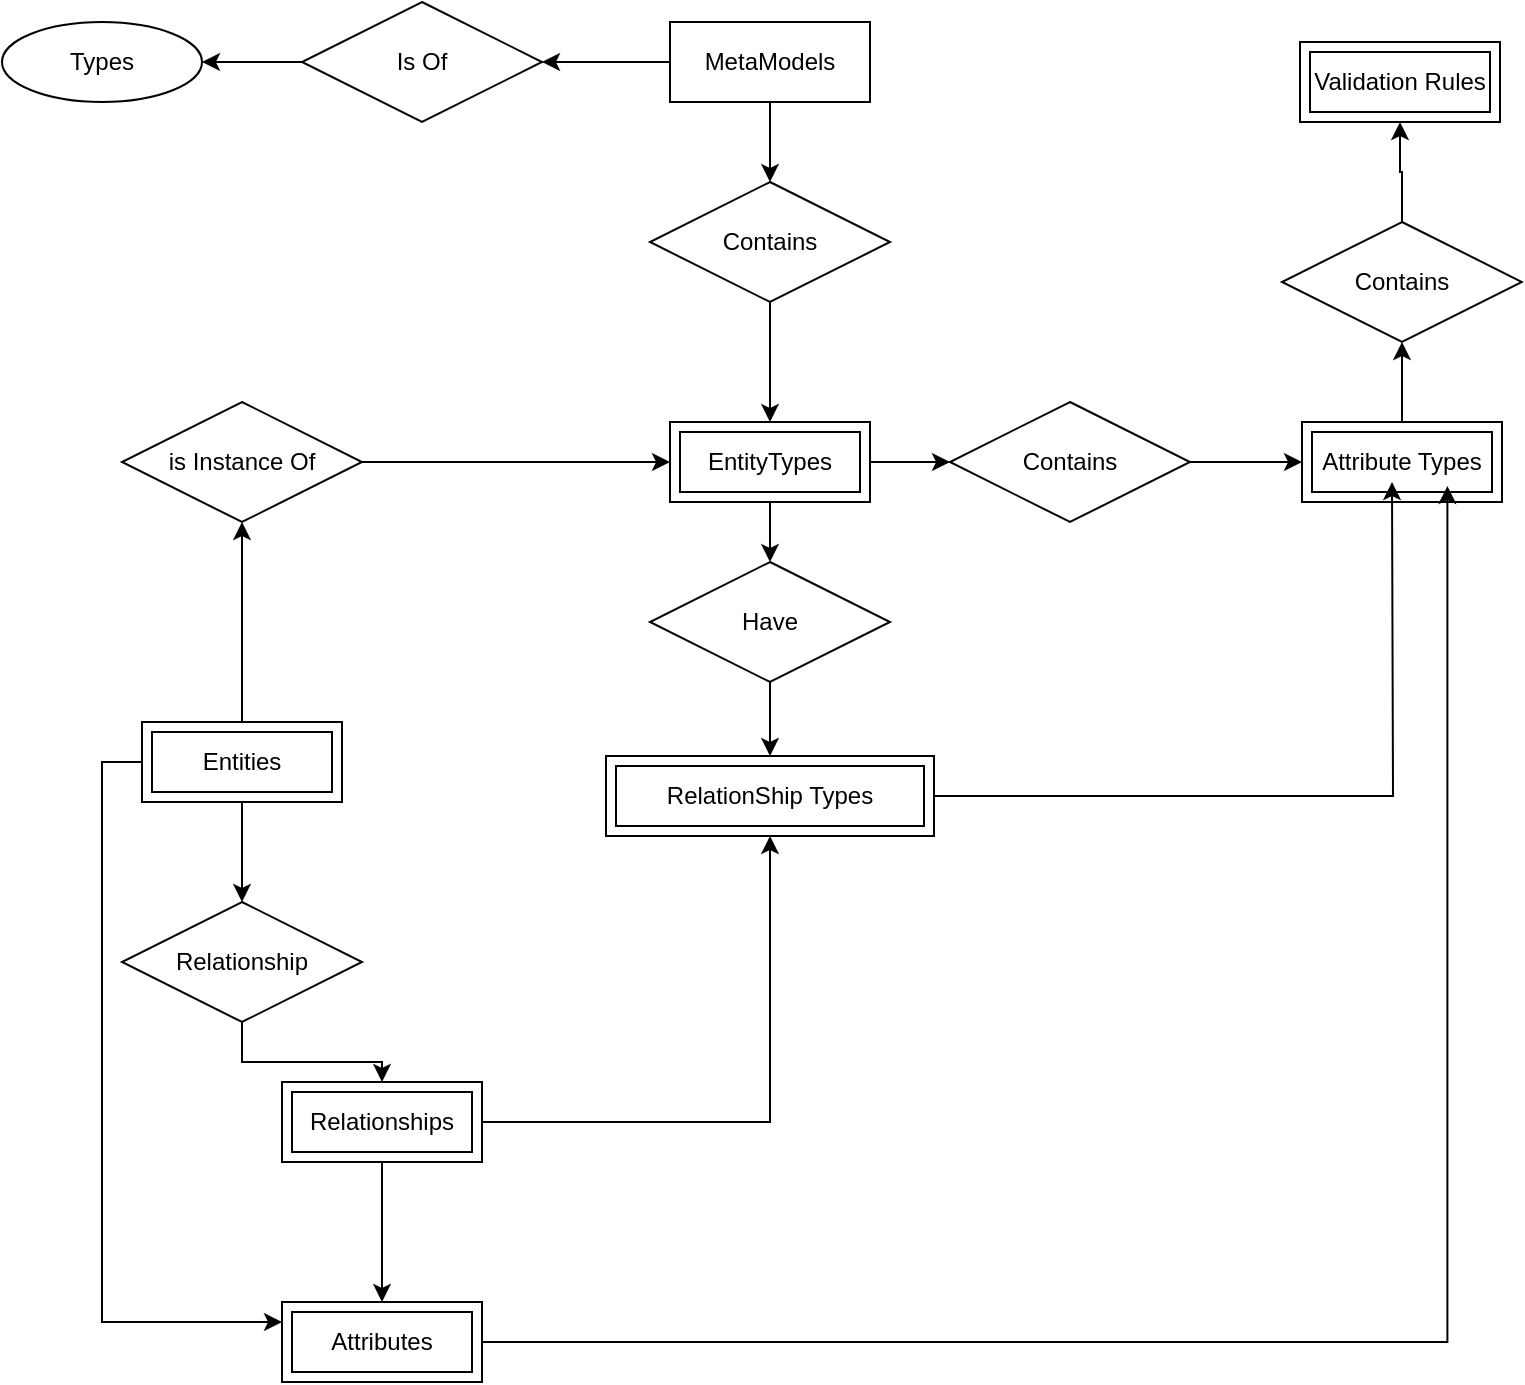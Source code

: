<mxfile version="28.1.2" pages="2">
  <diagram id="rDMUxDQhd2wbheO3D9kx" name="Conceptual_Database_Design">
    <mxGraphModel dx="1426" dy="962" grid="1" gridSize="10" guides="1" tooltips="1" connect="1" arrows="1" fold="1" page="1" pageScale="1" pageWidth="827" pageHeight="1169" math="0" shadow="0">
      <root>
        <mxCell id="0" />
        <mxCell id="1" parent="0" />
        <mxCell id="ldSTEKXNxBXAnS9mgoST-6" value="" style="edgeStyle=orthogonalEdgeStyle;rounded=0;orthogonalLoop=1;jettySize=auto;html=1;" edge="1" parent="1" source="B8N2foz1c59XgyccNXmW-1" target="KHNxkkUSdcmk8PKR9n9g-1">
          <mxGeometry relative="1" as="geometry" />
        </mxCell>
        <mxCell id="ldSTEKXNxBXAnS9mgoST-7" value="" style="edgeStyle=orthogonalEdgeStyle;rounded=0;orthogonalLoop=1;jettySize=auto;html=1;" edge="1" parent="1" source="B8N2foz1c59XgyccNXmW-1" target="Bw4rZeSqW2bLDf35s5Cd-2">
          <mxGeometry relative="1" as="geometry" />
        </mxCell>
        <mxCell id="B8N2foz1c59XgyccNXmW-1" value="MetaModels" style="whiteSpace=wrap;html=1;align=center;" vertex="1" parent="1">
          <mxGeometry x="364" y="80" width="100" height="40" as="geometry" />
        </mxCell>
        <mxCell id="ldSTEKXNxBXAnS9mgoST-5" value="" style="edgeStyle=orthogonalEdgeStyle;rounded=0;orthogonalLoop=1;jettySize=auto;html=1;" edge="1" parent="1" source="KHNxkkUSdcmk8PKR9n9g-1" target="KHNxkkUSdcmk8PKR9n9g-2">
          <mxGeometry relative="1" as="geometry" />
        </mxCell>
        <mxCell id="KHNxkkUSdcmk8PKR9n9g-1" value="Is Of" style="shape=rhombus;perimeter=rhombusPerimeter;whiteSpace=wrap;html=1;align=center;" vertex="1" parent="1">
          <mxGeometry x="180" y="70" width="120" height="60" as="geometry" />
        </mxCell>
        <mxCell id="KHNxkkUSdcmk8PKR9n9g-2" value="Types" style="ellipse;whiteSpace=wrap;html=1;align=center;" vertex="1" parent="1">
          <mxGeometry x="30" y="80" width="100" height="40" as="geometry" />
        </mxCell>
        <mxCell id="ldSTEKXNxBXAnS9mgoST-9" value="" style="edgeStyle=orthogonalEdgeStyle;rounded=0;orthogonalLoop=1;jettySize=auto;html=1;" edge="1" parent="1" source="Bw4rZeSqW2bLDf35s5Cd-1" target="ldSTEKXNxBXAnS9mgoST-1">
          <mxGeometry relative="1" as="geometry" />
        </mxCell>
        <mxCell id="ldSTEKXNxBXAnS9mgoST-11" value="" style="edgeStyle=orthogonalEdgeStyle;rounded=0;orthogonalLoop=1;jettySize=auto;html=1;" edge="1" parent="1" source="Bw4rZeSqW2bLDf35s5Cd-1" target="ldSTEKXNxBXAnS9mgoST-3">
          <mxGeometry relative="1" as="geometry" />
        </mxCell>
        <mxCell id="Bw4rZeSqW2bLDf35s5Cd-1" value="EntityTypes" style="shape=ext;margin=3;double=1;whiteSpace=wrap;html=1;align=center;" vertex="1" parent="1">
          <mxGeometry x="364" y="280" width="100" height="40" as="geometry" />
        </mxCell>
        <mxCell id="ldSTEKXNxBXAnS9mgoST-8" value="" style="edgeStyle=orthogonalEdgeStyle;rounded=0;orthogonalLoop=1;jettySize=auto;html=1;" edge="1" parent="1" source="Bw4rZeSqW2bLDf35s5Cd-2" target="Bw4rZeSqW2bLDf35s5Cd-1">
          <mxGeometry relative="1" as="geometry" />
        </mxCell>
        <mxCell id="Bw4rZeSqW2bLDf35s5Cd-2" value="Contains" style="shape=rhombus;perimeter=rhombusPerimeter;whiteSpace=wrap;html=1;align=center;" vertex="1" parent="1">
          <mxGeometry x="354" y="160" width="120" height="60" as="geometry" />
        </mxCell>
        <mxCell id="ldSTEKXNxBXAnS9mgoST-13" value="" style="edgeStyle=orthogonalEdgeStyle;rounded=0;orthogonalLoop=1;jettySize=auto;html=1;" edge="1" parent="1" source="Bw4rZeSqW2bLDf35s5Cd-3" target="ldSTEKXNxBXAnS9mgoST-2">
          <mxGeometry relative="1" as="geometry" />
        </mxCell>
        <mxCell id="Bw4rZeSqW2bLDf35s5Cd-3" value="Attribute Types" style="shape=ext;margin=3;double=1;whiteSpace=wrap;html=1;align=center;" vertex="1" parent="1">
          <mxGeometry x="680" y="280" width="100" height="40" as="geometry" />
        </mxCell>
        <mxCell id="BSohoa1kbw0wsDANsAPG-1" value="Validation Rules" style="shape=ext;margin=3;double=1;whiteSpace=wrap;html=1;align=center;" vertex="1" parent="1">
          <mxGeometry x="679" y="90" width="100" height="40" as="geometry" />
        </mxCell>
        <mxCell id="BSohoa1kbw0wsDANsAPG-2" value="RelationShip Types" style="shape=ext;margin=3;double=1;whiteSpace=wrap;html=1;align=center;" vertex="1" parent="1">
          <mxGeometry x="332" y="447" width="164" height="40" as="geometry" />
        </mxCell>
        <mxCell id="ldSTEKXNxBXAnS9mgoST-17" value="" style="edgeStyle=orthogonalEdgeStyle;rounded=0;orthogonalLoop=1;jettySize=auto;html=1;" edge="1" parent="1" source="XmhkKrn1qgAjV-FFcMJY-1" target="ldSTEKXNxBXAnS9mgoST-15">
          <mxGeometry relative="1" as="geometry" />
        </mxCell>
        <mxCell id="ldSTEKXNxBXAnS9mgoST-23" value="" style="edgeStyle=orthogonalEdgeStyle;rounded=0;orthogonalLoop=1;jettySize=auto;html=1;" edge="1" parent="1" source="XmhkKrn1qgAjV-FFcMJY-1" target="ldSTEKXNxBXAnS9mgoST-22">
          <mxGeometry relative="1" as="geometry" />
        </mxCell>
        <mxCell id="XmhkKrn1qgAjV-FFcMJY-1" value="Entities" style="shape=ext;margin=3;double=1;whiteSpace=wrap;html=1;align=center;" vertex="1" parent="1">
          <mxGeometry x="100" y="430" width="100" height="40" as="geometry" />
        </mxCell>
        <mxCell id="ldSTEKXNxBXAnS9mgoST-18" value="" style="edgeStyle=orthogonalEdgeStyle;rounded=0;orthogonalLoop=1;jettySize=auto;html=1;" edge="1" parent="1" source="XmhkKrn1qgAjV-FFcMJY-2" target="BSohoa1kbw0wsDANsAPG-2">
          <mxGeometry relative="1" as="geometry" />
        </mxCell>
        <mxCell id="ldSTEKXNxBXAnS9mgoST-25" value="" style="edgeStyle=orthogonalEdgeStyle;rounded=0;orthogonalLoop=1;jettySize=auto;html=1;" edge="1" parent="1" source="XmhkKrn1qgAjV-FFcMJY-2" target="XmhkKrn1qgAjV-FFcMJY-3">
          <mxGeometry relative="1" as="geometry" />
        </mxCell>
        <mxCell id="XmhkKrn1qgAjV-FFcMJY-2" value="Relationships" style="shape=ext;margin=3;double=1;whiteSpace=wrap;html=1;align=center;" vertex="1" parent="1">
          <mxGeometry x="170" y="610" width="100" height="40" as="geometry" />
        </mxCell>
        <mxCell id="ldSTEKXNxBXAnS9mgoST-19" value="" style="edgeStyle=orthogonalEdgeStyle;rounded=0;orthogonalLoop=1;jettySize=auto;html=1;entryX=0.727;entryY=0.8;entryDx=0;entryDy=0;entryPerimeter=0;" edge="1" parent="1" source="XmhkKrn1qgAjV-FFcMJY-3" target="Bw4rZeSqW2bLDf35s5Cd-3">
          <mxGeometry relative="1" as="geometry" />
        </mxCell>
        <mxCell id="XmhkKrn1qgAjV-FFcMJY-3" value="Attributes" style="shape=ext;margin=3;double=1;whiteSpace=wrap;html=1;align=center;" vertex="1" parent="1">
          <mxGeometry x="170" y="720" width="100" height="40" as="geometry" />
        </mxCell>
        <mxCell id="ldSTEKXNxBXAnS9mgoST-10" value="" style="edgeStyle=orthogonalEdgeStyle;rounded=0;orthogonalLoop=1;jettySize=auto;html=1;" edge="1" parent="1" source="ldSTEKXNxBXAnS9mgoST-1" target="Bw4rZeSqW2bLDf35s5Cd-3">
          <mxGeometry relative="1" as="geometry" />
        </mxCell>
        <mxCell id="ldSTEKXNxBXAnS9mgoST-1" value="Contains" style="shape=rhombus;perimeter=rhombusPerimeter;whiteSpace=wrap;html=1;align=center;" vertex="1" parent="1">
          <mxGeometry x="504" y="270" width="120" height="60" as="geometry" />
        </mxCell>
        <mxCell id="ldSTEKXNxBXAnS9mgoST-14" value="" style="edgeStyle=orthogonalEdgeStyle;rounded=0;orthogonalLoop=1;jettySize=auto;html=1;" edge="1" parent="1" source="ldSTEKXNxBXAnS9mgoST-2" target="BSohoa1kbw0wsDANsAPG-1">
          <mxGeometry relative="1" as="geometry" />
        </mxCell>
        <mxCell id="ldSTEKXNxBXAnS9mgoST-2" value="Contains" style="shape=rhombus;perimeter=rhombusPerimeter;whiteSpace=wrap;html=1;align=center;" vertex="1" parent="1">
          <mxGeometry x="670" y="180" width="120" height="60" as="geometry" />
        </mxCell>
        <mxCell id="ldSTEKXNxBXAnS9mgoST-12" value="" style="edgeStyle=orthogonalEdgeStyle;rounded=0;orthogonalLoop=1;jettySize=auto;html=1;" edge="1" parent="1" source="ldSTEKXNxBXAnS9mgoST-3" target="BSohoa1kbw0wsDANsAPG-2">
          <mxGeometry relative="1" as="geometry" />
        </mxCell>
        <mxCell id="ldSTEKXNxBXAnS9mgoST-3" value="Have" style="shape=rhombus;perimeter=rhombusPerimeter;whiteSpace=wrap;html=1;align=center;" vertex="1" parent="1">
          <mxGeometry x="354" y="350" width="120" height="60" as="geometry" />
        </mxCell>
        <mxCell id="ldSTEKXNxBXAnS9mgoST-16" value="" style="edgeStyle=orthogonalEdgeStyle;rounded=0;orthogonalLoop=1;jettySize=auto;html=1;" edge="1" parent="1" source="ldSTEKXNxBXAnS9mgoST-15" target="Bw4rZeSqW2bLDf35s5Cd-1">
          <mxGeometry relative="1" as="geometry" />
        </mxCell>
        <mxCell id="ldSTEKXNxBXAnS9mgoST-15" value="is Instance Of" style="shape=rhombus;perimeter=rhombusPerimeter;whiteSpace=wrap;html=1;align=center;" vertex="1" parent="1">
          <mxGeometry x="90" y="270" width="120" height="60" as="geometry" />
        </mxCell>
        <mxCell id="ldSTEKXNxBXAnS9mgoST-21" value="" style="edgeStyle=orthogonalEdgeStyle;rounded=0;orthogonalLoop=1;jettySize=auto;html=1;exitX=1;exitY=0.5;exitDx=0;exitDy=0;" edge="1" parent="1" source="BSohoa1kbw0wsDANsAPG-2">
          <mxGeometry relative="1" as="geometry">
            <mxPoint x="170" y="740" as="sourcePoint" />
            <mxPoint x="725" y="310" as="targetPoint" />
          </mxGeometry>
        </mxCell>
        <mxCell id="ldSTEKXNxBXAnS9mgoST-24" value="" style="edgeStyle=orthogonalEdgeStyle;rounded=0;orthogonalLoop=1;jettySize=auto;html=1;" edge="1" parent="1" source="ldSTEKXNxBXAnS9mgoST-22" target="XmhkKrn1qgAjV-FFcMJY-2">
          <mxGeometry relative="1" as="geometry" />
        </mxCell>
        <mxCell id="ldSTEKXNxBXAnS9mgoST-22" value="Relationship" style="shape=rhombus;perimeter=rhombusPerimeter;whiteSpace=wrap;html=1;align=center;" vertex="1" parent="1">
          <mxGeometry x="90" y="520" width="120" height="60" as="geometry" />
        </mxCell>
        <mxCell id="ldSTEKXNxBXAnS9mgoST-26" value="" style="edgeStyle=orthogonalEdgeStyle;rounded=0;orthogonalLoop=1;jettySize=auto;html=1;exitX=0;exitY=0.5;exitDx=0;exitDy=0;entryX=0;entryY=0.25;entryDx=0;entryDy=0;" edge="1" parent="1" source="XmhkKrn1qgAjV-FFcMJY-1" target="XmhkKrn1qgAjV-FFcMJY-3">
          <mxGeometry relative="1" as="geometry">
            <mxPoint x="79" y="670" as="sourcePoint" />
            <mxPoint x="79" y="740" as="targetPoint" />
          </mxGeometry>
        </mxCell>
      </root>
    </mxGraphModel>
  </diagram>
  <diagram id="ke1aY0tq6zz3XwWWf-Gy" name="Logical_Database_Design">
    <mxGraphModel dx="2253" dy="962" grid="1" gridSize="10" guides="1" tooltips="1" connect="1" arrows="1" fold="1" page="1" pageScale="1" pageWidth="827" pageHeight="1169" math="0" shadow="0">
      <root>
        <mxCell id="0" />
        <mxCell id="1" parent="0" />
        <mxCell id="BPp-GfN7zar07cG0xLA6-1" value="Meta_Models" style="shape=table;startSize=30;container=1;collapsible=1;childLayout=tableLayout;fixedRows=1;rowLines=0;fontStyle=1;align=center;resizeLast=1;html=1;" parent="1" vertex="1">
          <mxGeometry x="153" y="79" width="180" height="210" as="geometry" />
        </mxCell>
        <mxCell id="BPp-GfN7zar07cG0xLA6-2" value="" style="shape=tableRow;horizontal=0;startSize=0;swimlaneHead=0;swimlaneBody=0;fillColor=none;collapsible=0;dropTarget=0;points=[[0,0.5],[1,0.5]];portConstraint=eastwest;top=0;left=0;right=0;bottom=1;" parent="BPp-GfN7zar07cG0xLA6-1" vertex="1">
          <mxGeometry y="30" width="180" height="30" as="geometry" />
        </mxCell>
        <mxCell id="BPp-GfN7zar07cG0xLA6-3" value="PK" style="shape=partialRectangle;connectable=0;fillColor=none;top=0;left=0;bottom=0;right=0;fontStyle=1;overflow=hidden;whiteSpace=wrap;html=1;" parent="BPp-GfN7zar07cG0xLA6-2" vertex="1">
          <mxGeometry width="30" height="30" as="geometry">
            <mxRectangle width="30" height="30" as="alternateBounds" />
          </mxGeometry>
        </mxCell>
        <mxCell id="BPp-GfN7zar07cG0xLA6-4" value="Id" style="shape=partialRectangle;connectable=0;fillColor=none;top=0;left=0;bottom=0;right=0;align=left;spacingLeft=6;fontStyle=5;overflow=hidden;whiteSpace=wrap;html=1;" parent="BPp-GfN7zar07cG0xLA6-2" vertex="1">
          <mxGeometry x="30" width="150" height="30" as="geometry">
            <mxRectangle width="150" height="30" as="alternateBounds" />
          </mxGeometry>
        </mxCell>
        <mxCell id="BPp-GfN7zar07cG0xLA6-5" value="" style="shape=tableRow;horizontal=0;startSize=0;swimlaneHead=0;swimlaneBody=0;fillColor=none;collapsible=0;dropTarget=0;points=[[0,0.5],[1,0.5]];portConstraint=eastwest;top=0;left=0;right=0;bottom=0;" parent="BPp-GfN7zar07cG0xLA6-1" vertex="1">
          <mxGeometry y="60" width="180" height="30" as="geometry" />
        </mxCell>
        <mxCell id="BPp-GfN7zar07cG0xLA6-6" value="" style="shape=partialRectangle;connectable=0;fillColor=none;top=0;left=0;bottom=0;right=0;editable=1;overflow=hidden;whiteSpace=wrap;html=1;" parent="BPp-GfN7zar07cG0xLA6-5" vertex="1">
          <mxGeometry width="30" height="30" as="geometry">
            <mxRectangle width="30" height="30" as="alternateBounds" />
          </mxGeometry>
        </mxCell>
        <mxCell id="BPp-GfN7zar07cG0xLA6-7" value="Meta_Model_Name" style="shape=partialRectangle;connectable=0;fillColor=none;top=0;left=0;bottom=0;right=0;align=left;spacingLeft=6;overflow=hidden;whiteSpace=wrap;html=1;" parent="BPp-GfN7zar07cG0xLA6-5" vertex="1">
          <mxGeometry x="30" width="150" height="30" as="geometry">
            <mxRectangle width="150" height="30" as="alternateBounds" />
          </mxGeometry>
        </mxCell>
        <mxCell id="BPp-GfN7zar07cG0xLA6-8" value="" style="shape=tableRow;horizontal=0;startSize=0;swimlaneHead=0;swimlaneBody=0;fillColor=none;collapsible=0;dropTarget=0;points=[[0,0.5],[1,0.5]];portConstraint=eastwest;top=0;left=0;right=0;bottom=0;" parent="BPp-GfN7zar07cG0xLA6-1" vertex="1">
          <mxGeometry y="90" width="180" height="30" as="geometry" />
        </mxCell>
        <mxCell id="BPp-GfN7zar07cG0xLA6-9" value="" style="shape=partialRectangle;connectable=0;fillColor=none;top=0;left=0;bottom=0;right=0;editable=1;overflow=hidden;whiteSpace=wrap;html=1;" parent="BPp-GfN7zar07cG0xLA6-8" vertex="1">
          <mxGeometry width="30" height="30" as="geometry">
            <mxRectangle width="30" height="30" as="alternateBounds" />
          </mxGeometry>
        </mxCell>
        <mxCell id="BPp-GfN7zar07cG0xLA6-10" value="Meta_Model_Type" style="shape=partialRectangle;connectable=0;fillColor=none;top=0;left=0;bottom=0;right=0;align=left;spacingLeft=6;overflow=hidden;whiteSpace=wrap;html=1;" parent="BPp-GfN7zar07cG0xLA6-8" vertex="1">
          <mxGeometry x="30" width="150" height="30" as="geometry">
            <mxRectangle width="150" height="30" as="alternateBounds" />
          </mxGeometry>
        </mxCell>
        <mxCell id="BPp-GfN7zar07cG0xLA6-11" value="" style="shape=tableRow;horizontal=0;startSize=0;swimlaneHead=0;swimlaneBody=0;fillColor=none;collapsible=0;dropTarget=0;points=[[0,0.5],[1,0.5]];portConstraint=eastwest;top=0;left=0;right=0;bottom=0;" parent="BPp-GfN7zar07cG0xLA6-1" vertex="1">
          <mxGeometry y="120" width="180" height="30" as="geometry" />
        </mxCell>
        <mxCell id="BPp-GfN7zar07cG0xLA6-12" value="" style="shape=partialRectangle;connectable=0;fillColor=none;top=0;left=0;bottom=0;right=0;editable=1;overflow=hidden;whiteSpace=wrap;html=1;" parent="BPp-GfN7zar07cG0xLA6-11" vertex="1">
          <mxGeometry width="30" height="30" as="geometry">
            <mxRectangle width="30" height="30" as="alternateBounds" />
          </mxGeometry>
        </mxCell>
        <mxCell id="BPp-GfN7zar07cG0xLA6-13" value="Meta_Model_Status" style="shape=partialRectangle;connectable=0;fillColor=none;top=0;left=0;bottom=0;right=0;align=left;spacingLeft=6;overflow=hidden;whiteSpace=wrap;html=1;" parent="BPp-GfN7zar07cG0xLA6-11" vertex="1">
          <mxGeometry x="30" width="150" height="30" as="geometry">
            <mxRectangle width="150" height="30" as="alternateBounds" />
          </mxGeometry>
        </mxCell>
        <mxCell id="BPp-GfN7zar07cG0xLA6-229" value="" style="shape=tableRow;horizontal=0;startSize=0;swimlaneHead=0;swimlaneBody=0;fillColor=none;collapsible=0;dropTarget=0;points=[[0,0.5],[1,0.5]];portConstraint=eastwest;top=0;left=0;right=0;bottom=0;" parent="BPp-GfN7zar07cG0xLA6-1" vertex="1">
          <mxGeometry y="150" width="180" height="30" as="geometry" />
        </mxCell>
        <mxCell id="BPp-GfN7zar07cG0xLA6-230" value="" style="shape=partialRectangle;connectable=0;fillColor=none;top=0;left=0;bottom=0;right=0;editable=1;overflow=hidden;whiteSpace=wrap;html=1;" parent="BPp-GfN7zar07cG0xLA6-229" vertex="1">
          <mxGeometry width="30" height="30" as="geometry">
            <mxRectangle width="30" height="30" as="alternateBounds" />
          </mxGeometry>
        </mxCell>
        <mxCell id="BPp-GfN7zar07cG0xLA6-231" value="Description" style="shape=partialRectangle;connectable=0;fillColor=none;top=0;left=0;bottom=0;right=0;align=left;spacingLeft=6;overflow=hidden;whiteSpace=wrap;html=1;" parent="BPp-GfN7zar07cG0xLA6-229" vertex="1">
          <mxGeometry x="30" width="150" height="30" as="geometry">
            <mxRectangle width="150" height="30" as="alternateBounds" />
          </mxGeometry>
        </mxCell>
        <mxCell id="BPp-GfN7zar07cG0xLA6-240" value="" style="shape=tableRow;horizontal=0;startSize=0;swimlaneHead=0;swimlaneBody=0;fillColor=none;collapsible=0;dropTarget=0;points=[[0,0.5],[1,0.5]];portConstraint=eastwest;top=0;left=0;right=0;bottom=0;" parent="BPp-GfN7zar07cG0xLA6-1" vertex="1">
          <mxGeometry y="180" width="180" height="30" as="geometry" />
        </mxCell>
        <mxCell id="BPp-GfN7zar07cG0xLA6-241" value="" style="shape=partialRectangle;connectable=0;fillColor=none;top=0;left=0;bottom=0;right=0;editable=1;overflow=hidden;whiteSpace=wrap;html=1;" parent="BPp-GfN7zar07cG0xLA6-240" vertex="1">
          <mxGeometry width="30" height="30" as="geometry">
            <mxRectangle width="30" height="30" as="alternateBounds" />
          </mxGeometry>
        </mxCell>
        <mxCell id="BPp-GfN7zar07cG0xLA6-242" value="Parent_Model_Id" style="shape=partialRectangle;connectable=0;fillColor=none;top=0;left=0;bottom=0;right=0;align=left;spacingLeft=6;overflow=hidden;whiteSpace=wrap;html=1;" parent="BPp-GfN7zar07cG0xLA6-240" vertex="1">
          <mxGeometry x="30" width="150" height="30" as="geometry">
            <mxRectangle width="150" height="30" as="alternateBounds" />
          </mxGeometry>
        </mxCell>
        <mxCell id="BPp-GfN7zar07cG0xLA6-243" value="" style="edgeStyle=entityRelationEdgeStyle;fontSize=12;html=1;endArrow=ERmandOne;startArrow=ERmandOne;rounded=0;entryX=0.972;entryY=0.076;entryDx=0;entryDy=0;entryPerimeter=0;" parent="BPp-GfN7zar07cG0xLA6-1" source="BPp-GfN7zar07cG0xLA6-240" target="BPp-GfN7zar07cG0xLA6-1" edge="1">
          <mxGeometry width="100" height="100" relative="1" as="geometry">
            <mxPoint x="140" y="320" as="sourcePoint" />
            <mxPoint x="240" y="220" as="targetPoint" />
            <Array as="points">
              <mxPoint x="230" y="100" />
            </Array>
          </mxGeometry>
        </mxCell>
        <mxCell id="BPp-GfN7zar07cG0xLA6-30" value="" style="shape=tableRow;horizontal=0;startSize=0;swimlaneHead=0;swimlaneBody=0;fillColor=none;collapsible=0;dropTarget=0;points=[[0,0.5],[1,0.5]];portConstraint=eastwest;top=0;left=0;right=0;bottom=0;" parent="1" vertex="1">
          <mxGeometry x="-217" y="329" width="180" height="30" as="geometry" />
        </mxCell>
        <mxCell id="BPp-GfN7zar07cG0xLA6-31" value="" style="shape=partialRectangle;connectable=0;fillColor=none;top=0;left=0;bottom=0;right=0;editable=1;overflow=hidden;whiteSpace=wrap;html=1;" parent="BPp-GfN7zar07cG0xLA6-30" vertex="1">
          <mxGeometry width="30" height="30" as="geometry">
            <mxRectangle width="30" height="30" as="alternateBounds" />
          </mxGeometry>
        </mxCell>
        <mxCell id="BPp-GfN7zar07cG0xLA6-49" value="All Entities will have&amp;nbsp;&lt;div&gt;Is_Deleted&lt;/div&gt;&lt;div&gt;Creation_Date_Time&lt;/div&gt;&lt;div&gt;Created_by&lt;/div&gt;&lt;div&gt;Last_Modified_Date_Time&lt;/div&gt;&lt;div&gt;Last_Modified_By&lt;/div&gt;&lt;div&gt;&lt;br&gt;&lt;/div&gt;&lt;div&gt;All Entities will have a History Table to manage history&lt;/div&gt;&lt;div&gt;&lt;br&gt;&lt;/div&gt;&lt;div&gt;The History table will have a Version Number in addition to all fields and a label field&lt;/div&gt;&lt;div&gt;&lt;br&gt;&lt;/div&gt;&lt;div&gt;Read Only views will be created for each Entity Entry with attributes as columns&lt;/div&gt;&lt;div&gt;Relationship mapping between each entity pair will also be available as both data that is populated&lt;/div&gt;&lt;div&gt;&lt;br&gt;&lt;/div&gt;&lt;div&gt;All history Data will also have views&lt;/div&gt;&lt;div&gt;&lt;br&gt;&lt;/div&gt;&lt;div&gt;Entities, Relationshos, Attributes Data&amp;nbsp; and Mapping Data have status mapped to Item Status&lt;/div&gt;" style="rounded=1;whiteSpace=wrap;html=1;align=left;fontSize=9;" parent="1" vertex="1">
          <mxGeometry x="423" y="109" width="310" height="210" as="geometry" />
        </mxCell>
        <mxCell id="BPp-GfN7zar07cG0xLA6-50" value="Entity_Types" style="shape=table;startSize=30;container=1;collapsible=1;childLayout=tableLayout;fixedRows=1;rowLines=0;fontStyle=1;align=center;resizeLast=1;html=1;" parent="1" vertex="1">
          <mxGeometry x="-207" y="466" width="180" height="210" as="geometry" />
        </mxCell>
        <mxCell id="BPp-GfN7zar07cG0xLA6-51" value="" style="shape=tableRow;horizontal=0;startSize=0;swimlaneHead=0;swimlaneBody=0;fillColor=none;collapsible=0;dropTarget=0;points=[[0,0.5],[1,0.5]];portConstraint=eastwest;top=0;left=0;right=0;bottom=1;" parent="BPp-GfN7zar07cG0xLA6-50" vertex="1">
          <mxGeometry y="30" width="180" height="30" as="geometry" />
        </mxCell>
        <mxCell id="BPp-GfN7zar07cG0xLA6-52" value="PK" style="shape=partialRectangle;connectable=0;fillColor=none;top=0;left=0;bottom=0;right=0;fontStyle=1;overflow=hidden;whiteSpace=wrap;html=1;" parent="BPp-GfN7zar07cG0xLA6-51" vertex="1">
          <mxGeometry width="30" height="30" as="geometry">
            <mxRectangle width="30" height="30" as="alternateBounds" />
          </mxGeometry>
        </mxCell>
        <mxCell id="BPp-GfN7zar07cG0xLA6-53" value="Id" style="shape=partialRectangle;connectable=0;fillColor=none;top=0;left=0;bottom=0;right=0;align=left;spacingLeft=6;fontStyle=5;overflow=hidden;whiteSpace=wrap;html=1;" parent="BPp-GfN7zar07cG0xLA6-51" vertex="1">
          <mxGeometry x="30" width="150" height="30" as="geometry">
            <mxRectangle width="150" height="30" as="alternateBounds" />
          </mxGeometry>
        </mxCell>
        <mxCell id="BPp-GfN7zar07cG0xLA6-54" value="" style="shape=tableRow;horizontal=0;startSize=0;swimlaneHead=0;swimlaneBody=0;fillColor=none;collapsible=0;dropTarget=0;points=[[0,0.5],[1,0.5]];portConstraint=eastwest;top=0;left=0;right=0;bottom=0;" parent="BPp-GfN7zar07cG0xLA6-50" vertex="1">
          <mxGeometry y="60" width="180" height="30" as="geometry" />
        </mxCell>
        <mxCell id="BPp-GfN7zar07cG0xLA6-55" value="" style="shape=partialRectangle;connectable=0;fillColor=none;top=0;left=0;bottom=0;right=0;editable=1;overflow=hidden;whiteSpace=wrap;html=1;" parent="BPp-GfN7zar07cG0xLA6-54" vertex="1">
          <mxGeometry width="30" height="30" as="geometry">
            <mxRectangle width="30" height="30" as="alternateBounds" />
          </mxGeometry>
        </mxCell>
        <mxCell id="BPp-GfN7zar07cG0xLA6-56" value="Meta_Model_ID" style="shape=partialRectangle;connectable=0;fillColor=none;top=0;left=0;bottom=0;right=0;align=left;spacingLeft=6;overflow=hidden;whiteSpace=wrap;html=1;" parent="BPp-GfN7zar07cG0xLA6-54" vertex="1">
          <mxGeometry x="30" width="150" height="30" as="geometry">
            <mxRectangle width="150" height="30" as="alternateBounds" />
          </mxGeometry>
        </mxCell>
        <mxCell id="BPp-GfN7zar07cG0xLA6-57" value="" style="shape=tableRow;horizontal=0;startSize=0;swimlaneHead=0;swimlaneBody=0;fillColor=none;collapsible=0;dropTarget=0;points=[[0,0.5],[1,0.5]];portConstraint=eastwest;top=0;left=0;right=0;bottom=0;" parent="BPp-GfN7zar07cG0xLA6-50" vertex="1">
          <mxGeometry y="90" width="180" height="30" as="geometry" />
        </mxCell>
        <mxCell id="BPp-GfN7zar07cG0xLA6-58" value="" style="shape=partialRectangle;connectable=0;fillColor=none;top=0;left=0;bottom=0;right=0;editable=1;overflow=hidden;whiteSpace=wrap;html=1;" parent="BPp-GfN7zar07cG0xLA6-57" vertex="1">
          <mxGeometry width="30" height="30" as="geometry">
            <mxRectangle width="30" height="30" as="alternateBounds" />
          </mxGeometry>
        </mxCell>
        <mxCell id="BPp-GfN7zar07cG0xLA6-59" value="Entity_Name" style="shape=partialRectangle;connectable=0;fillColor=none;top=0;left=0;bottom=0;right=0;align=left;spacingLeft=6;overflow=hidden;whiteSpace=wrap;html=1;" parent="BPp-GfN7zar07cG0xLA6-57" vertex="1">
          <mxGeometry x="30" width="150" height="30" as="geometry">
            <mxRectangle width="150" height="30" as="alternateBounds" />
          </mxGeometry>
        </mxCell>
        <mxCell id="BPp-GfN7zar07cG0xLA6-60" value="" style="shape=tableRow;horizontal=0;startSize=0;swimlaneHead=0;swimlaneBody=0;fillColor=none;collapsible=0;dropTarget=0;points=[[0,0.5],[1,0.5]];portConstraint=eastwest;top=0;left=0;right=0;bottom=0;" parent="BPp-GfN7zar07cG0xLA6-50" vertex="1">
          <mxGeometry y="120" width="180" height="30" as="geometry" />
        </mxCell>
        <mxCell id="BPp-GfN7zar07cG0xLA6-61" value="" style="shape=partialRectangle;connectable=0;fillColor=none;top=0;left=0;bottom=0;right=0;editable=1;overflow=hidden;whiteSpace=wrap;html=1;" parent="BPp-GfN7zar07cG0xLA6-60" vertex="1">
          <mxGeometry width="30" height="30" as="geometry">
            <mxRectangle width="30" height="30" as="alternateBounds" />
          </mxGeometry>
        </mxCell>
        <mxCell id="BPp-GfN7zar07cG0xLA6-62" value="Entitiy_Description" style="shape=partialRectangle;connectable=0;fillColor=none;top=0;left=0;bottom=0;right=0;align=left;spacingLeft=6;overflow=hidden;whiteSpace=wrap;html=1;" parent="BPp-GfN7zar07cG0xLA6-60" vertex="1">
          <mxGeometry x="30" width="150" height="30" as="geometry">
            <mxRectangle width="150" height="30" as="alternateBounds" />
          </mxGeometry>
        </mxCell>
        <mxCell id="BPp-GfN7zar07cG0xLA6-138" value="" style="shape=tableRow;horizontal=0;startSize=0;swimlaneHead=0;swimlaneBody=0;fillColor=none;collapsible=0;dropTarget=0;points=[[0,0.5],[1,0.5]];portConstraint=eastwest;top=0;left=0;right=0;bottom=0;" parent="BPp-GfN7zar07cG0xLA6-50" vertex="1">
          <mxGeometry y="150" width="180" height="30" as="geometry" />
        </mxCell>
        <mxCell id="BPp-GfN7zar07cG0xLA6-139" value="" style="shape=partialRectangle;connectable=0;fillColor=none;top=0;left=0;bottom=0;right=0;editable=1;overflow=hidden;whiteSpace=wrap;html=1;" parent="BPp-GfN7zar07cG0xLA6-138" vertex="1">
          <mxGeometry width="30" height="30" as="geometry">
            <mxRectangle width="30" height="30" as="alternateBounds" />
          </mxGeometry>
        </mxCell>
        <mxCell id="BPp-GfN7zar07cG0xLA6-140" value="Status_Id" style="shape=partialRectangle;connectable=0;fillColor=none;top=0;left=0;bottom=0;right=0;align=left;spacingLeft=6;overflow=hidden;whiteSpace=wrap;html=1;" parent="BPp-GfN7zar07cG0xLA6-138" vertex="1">
          <mxGeometry x="30" width="150" height="30" as="geometry">
            <mxRectangle width="150" height="30" as="alternateBounds" />
          </mxGeometry>
        </mxCell>
        <mxCell id="BPp-GfN7zar07cG0xLA6-289" value="" style="shape=tableRow;horizontal=0;startSize=0;swimlaneHead=0;swimlaneBody=0;fillColor=none;collapsible=0;dropTarget=0;points=[[0,0.5],[1,0.5]];portConstraint=eastwest;top=0;left=0;right=0;bottom=0;" parent="BPp-GfN7zar07cG0xLA6-50" vertex="1">
          <mxGeometry y="180" width="180" height="30" as="geometry" />
        </mxCell>
        <mxCell id="BPp-GfN7zar07cG0xLA6-290" value="" style="shape=partialRectangle;connectable=0;fillColor=none;top=0;left=0;bottom=0;right=0;editable=1;overflow=hidden;whiteSpace=wrap;html=1;" parent="BPp-GfN7zar07cG0xLA6-289" vertex="1">
          <mxGeometry width="30" height="30" as="geometry">
            <mxRectangle width="30" height="30" as="alternateBounds" />
          </mxGeometry>
        </mxCell>
        <mxCell id="BPp-GfN7zar07cG0xLA6-291" value="Layer_Id" style="shape=partialRectangle;connectable=0;fillColor=none;top=0;left=0;bottom=0;right=0;align=left;spacingLeft=6;overflow=hidden;whiteSpace=wrap;html=1;" parent="BPp-GfN7zar07cG0xLA6-289" vertex="1">
          <mxGeometry x="30" width="150" height="30" as="geometry">
            <mxRectangle width="150" height="30" as="alternateBounds" />
          </mxGeometry>
        </mxCell>
        <mxCell id="BPp-GfN7zar07cG0xLA6-63" value="Attribute_Types" style="shape=table;startSize=30;container=1;collapsible=1;childLayout=tableLayout;fixedRows=1;rowLines=0;fontStyle=1;align=center;resizeLast=1;html=1;" parent="1" vertex="1">
          <mxGeometry x="163" y="489" width="180" height="180" as="geometry" />
        </mxCell>
        <mxCell id="BPp-GfN7zar07cG0xLA6-64" value="" style="shape=tableRow;horizontal=0;startSize=0;swimlaneHead=0;swimlaneBody=0;fillColor=none;collapsible=0;dropTarget=0;points=[[0,0.5],[1,0.5]];portConstraint=eastwest;top=0;left=0;right=0;bottom=1;" parent="BPp-GfN7zar07cG0xLA6-63" vertex="1">
          <mxGeometry y="30" width="180" height="30" as="geometry" />
        </mxCell>
        <mxCell id="BPp-GfN7zar07cG0xLA6-65" value="PK" style="shape=partialRectangle;connectable=0;fillColor=none;top=0;left=0;bottom=0;right=0;fontStyle=1;overflow=hidden;whiteSpace=wrap;html=1;" parent="BPp-GfN7zar07cG0xLA6-64" vertex="1">
          <mxGeometry width="30" height="30" as="geometry">
            <mxRectangle width="30" height="30" as="alternateBounds" />
          </mxGeometry>
        </mxCell>
        <mxCell id="BPp-GfN7zar07cG0xLA6-66" value="Id" style="shape=partialRectangle;connectable=0;fillColor=none;top=0;left=0;bottom=0;right=0;align=left;spacingLeft=6;fontStyle=5;overflow=hidden;whiteSpace=wrap;html=1;" parent="BPp-GfN7zar07cG0xLA6-64" vertex="1">
          <mxGeometry x="30" width="150" height="30" as="geometry">
            <mxRectangle width="150" height="30" as="alternateBounds" />
          </mxGeometry>
        </mxCell>
        <mxCell id="BPp-GfN7zar07cG0xLA6-70" value="" style="shape=tableRow;horizontal=0;startSize=0;swimlaneHead=0;swimlaneBody=0;fillColor=none;collapsible=0;dropTarget=0;points=[[0,0.5],[1,0.5]];portConstraint=eastwest;top=0;left=0;right=0;bottom=0;" parent="BPp-GfN7zar07cG0xLA6-63" vertex="1">
          <mxGeometry y="60" width="180" height="30" as="geometry" />
        </mxCell>
        <mxCell id="BPp-GfN7zar07cG0xLA6-71" value="" style="shape=partialRectangle;connectable=0;fillColor=none;top=0;left=0;bottom=0;right=0;editable=1;overflow=hidden;whiteSpace=wrap;html=1;" parent="BPp-GfN7zar07cG0xLA6-70" vertex="1">
          <mxGeometry width="30" height="30" as="geometry">
            <mxRectangle width="30" height="30" as="alternateBounds" />
          </mxGeometry>
        </mxCell>
        <mxCell id="BPp-GfN7zar07cG0xLA6-72" value="Attribute_Name" style="shape=partialRectangle;connectable=0;fillColor=none;top=0;left=0;bottom=0;right=0;align=left;spacingLeft=6;overflow=hidden;whiteSpace=wrap;html=1;" parent="BPp-GfN7zar07cG0xLA6-70" vertex="1">
          <mxGeometry x="30" width="150" height="30" as="geometry">
            <mxRectangle width="150" height="30" as="alternateBounds" />
          </mxGeometry>
        </mxCell>
        <mxCell id="BPp-GfN7zar07cG0xLA6-73" value="" style="shape=tableRow;horizontal=0;startSize=0;swimlaneHead=0;swimlaneBody=0;fillColor=none;collapsible=0;dropTarget=0;points=[[0,0.5],[1,0.5]];portConstraint=eastwest;top=0;left=0;right=0;bottom=0;" parent="BPp-GfN7zar07cG0xLA6-63" vertex="1">
          <mxGeometry y="90" width="180" height="30" as="geometry" />
        </mxCell>
        <mxCell id="BPp-GfN7zar07cG0xLA6-74" value="" style="shape=partialRectangle;connectable=0;fillColor=none;top=0;left=0;bottom=0;right=0;editable=1;overflow=hidden;whiteSpace=wrap;html=1;" parent="BPp-GfN7zar07cG0xLA6-73" vertex="1">
          <mxGeometry width="30" height="30" as="geometry">
            <mxRectangle width="30" height="30" as="alternateBounds" />
          </mxGeometry>
        </mxCell>
        <mxCell id="BPp-GfN7zar07cG0xLA6-75" value="Attribute_Description" style="shape=partialRectangle;connectable=0;fillColor=none;top=0;left=0;bottom=0;right=0;align=left;spacingLeft=6;overflow=hidden;whiteSpace=wrap;html=1;" parent="BPp-GfN7zar07cG0xLA6-73" vertex="1">
          <mxGeometry x="30" width="150" height="30" as="geometry">
            <mxRectangle width="150" height="30" as="alternateBounds" />
          </mxGeometry>
        </mxCell>
        <mxCell id="BPp-GfN7zar07cG0xLA6-77" value="" style="shape=tableRow;horizontal=0;startSize=0;swimlaneHead=0;swimlaneBody=0;fillColor=none;collapsible=0;dropTarget=0;points=[[0,0.5],[1,0.5]];portConstraint=eastwest;top=0;left=0;right=0;bottom=0;" parent="BPp-GfN7zar07cG0xLA6-63" vertex="1">
          <mxGeometry y="120" width="180" height="30" as="geometry" />
        </mxCell>
        <mxCell id="BPp-GfN7zar07cG0xLA6-78" value="" style="shape=partialRectangle;connectable=0;fillColor=none;top=0;left=0;bottom=0;right=0;editable=1;overflow=hidden;whiteSpace=wrap;html=1;" parent="BPp-GfN7zar07cG0xLA6-77" vertex="1">
          <mxGeometry width="30" height="30" as="geometry">
            <mxRectangle width="30" height="30" as="alternateBounds" />
          </mxGeometry>
        </mxCell>
        <mxCell id="BPp-GfN7zar07cG0xLA6-79" value="Attribute_Data_Type" style="shape=partialRectangle;connectable=0;fillColor=none;top=0;left=0;bottom=0;right=0;align=left;spacingLeft=6;overflow=hidden;whiteSpace=wrap;html=1;" parent="BPp-GfN7zar07cG0xLA6-77" vertex="1">
          <mxGeometry x="30" width="150" height="30" as="geometry">
            <mxRectangle width="150" height="30" as="alternateBounds" />
          </mxGeometry>
        </mxCell>
        <mxCell id="BPp-GfN7zar07cG0xLA6-141" value="" style="shape=tableRow;horizontal=0;startSize=0;swimlaneHead=0;swimlaneBody=0;fillColor=none;collapsible=0;dropTarget=0;points=[[0,0.5],[1,0.5]];portConstraint=eastwest;top=0;left=0;right=0;bottom=0;" parent="BPp-GfN7zar07cG0xLA6-63" vertex="1">
          <mxGeometry y="150" width="180" height="30" as="geometry" />
        </mxCell>
        <mxCell id="BPp-GfN7zar07cG0xLA6-142" value="" style="shape=partialRectangle;connectable=0;fillColor=none;top=0;left=0;bottom=0;right=0;editable=1;overflow=hidden;whiteSpace=wrap;html=1;" parent="BPp-GfN7zar07cG0xLA6-141" vertex="1">
          <mxGeometry width="30" height="30" as="geometry">
            <mxRectangle width="30" height="30" as="alternateBounds" />
          </mxGeometry>
        </mxCell>
        <mxCell id="BPp-GfN7zar07cG0xLA6-143" value="Attribute_Status" style="shape=partialRectangle;connectable=0;fillColor=none;top=0;left=0;bottom=0;right=0;align=left;spacingLeft=6;overflow=hidden;whiteSpace=wrap;html=1;" parent="BPp-GfN7zar07cG0xLA6-141" vertex="1">
          <mxGeometry x="30" width="150" height="30" as="geometry">
            <mxRectangle width="150" height="30" as="alternateBounds" />
          </mxGeometry>
        </mxCell>
        <mxCell id="BPp-GfN7zar07cG0xLA6-80" value="Validation_Rules" style="shape=table;startSize=30;container=1;collapsible=1;childLayout=tableLayout;fixedRows=1;rowLines=0;fontStyle=1;align=center;resizeLast=1;html=1;" parent="1" vertex="1">
          <mxGeometry x="488" y="479" width="180" height="150" as="geometry" />
        </mxCell>
        <mxCell id="BPp-GfN7zar07cG0xLA6-81" value="" style="shape=tableRow;horizontal=0;startSize=0;swimlaneHead=0;swimlaneBody=0;fillColor=none;collapsible=0;dropTarget=0;points=[[0,0.5],[1,0.5]];portConstraint=eastwest;top=0;left=0;right=0;bottom=1;" parent="BPp-GfN7zar07cG0xLA6-80" vertex="1">
          <mxGeometry y="30" width="180" height="30" as="geometry" />
        </mxCell>
        <mxCell id="BPp-GfN7zar07cG0xLA6-82" value="PK" style="shape=partialRectangle;connectable=0;fillColor=none;top=0;left=0;bottom=0;right=0;fontStyle=1;overflow=hidden;whiteSpace=wrap;html=1;" parent="BPp-GfN7zar07cG0xLA6-81" vertex="1">
          <mxGeometry width="30" height="30" as="geometry">
            <mxRectangle width="30" height="30" as="alternateBounds" />
          </mxGeometry>
        </mxCell>
        <mxCell id="BPp-GfN7zar07cG0xLA6-83" value="Id" style="shape=partialRectangle;connectable=0;fillColor=none;top=0;left=0;bottom=0;right=0;align=left;spacingLeft=6;fontStyle=5;overflow=hidden;whiteSpace=wrap;html=1;" parent="BPp-GfN7zar07cG0xLA6-81" vertex="1">
          <mxGeometry x="30" width="150" height="30" as="geometry">
            <mxRectangle width="150" height="30" as="alternateBounds" />
          </mxGeometry>
        </mxCell>
        <mxCell id="BPp-GfN7zar07cG0xLA6-84" value="" style="shape=tableRow;horizontal=0;startSize=0;swimlaneHead=0;swimlaneBody=0;fillColor=none;collapsible=0;dropTarget=0;points=[[0,0.5],[1,0.5]];portConstraint=eastwest;top=0;left=0;right=0;bottom=0;" parent="BPp-GfN7zar07cG0xLA6-80" vertex="1">
          <mxGeometry y="60" width="180" height="30" as="geometry" />
        </mxCell>
        <mxCell id="BPp-GfN7zar07cG0xLA6-85" value="" style="shape=partialRectangle;connectable=0;fillColor=none;top=0;left=0;bottom=0;right=0;editable=1;overflow=hidden;whiteSpace=wrap;html=1;" parent="BPp-GfN7zar07cG0xLA6-84" vertex="1">
          <mxGeometry width="30" height="30" as="geometry">
            <mxRectangle width="30" height="30" as="alternateBounds" />
          </mxGeometry>
        </mxCell>
        <mxCell id="BPp-GfN7zar07cG0xLA6-86" value="Rule_Name" style="shape=partialRectangle;connectable=0;fillColor=none;top=0;left=0;bottom=0;right=0;align=left;spacingLeft=6;overflow=hidden;whiteSpace=wrap;html=1;" parent="BPp-GfN7zar07cG0xLA6-84" vertex="1">
          <mxGeometry x="30" width="150" height="30" as="geometry">
            <mxRectangle width="150" height="30" as="alternateBounds" />
          </mxGeometry>
        </mxCell>
        <mxCell id="BPp-GfN7zar07cG0xLA6-87" value="" style="shape=tableRow;horizontal=0;startSize=0;swimlaneHead=0;swimlaneBody=0;fillColor=none;collapsible=0;dropTarget=0;points=[[0,0.5],[1,0.5]];portConstraint=eastwest;top=0;left=0;right=0;bottom=0;" parent="BPp-GfN7zar07cG0xLA6-80" vertex="1">
          <mxGeometry y="90" width="180" height="30" as="geometry" />
        </mxCell>
        <mxCell id="BPp-GfN7zar07cG0xLA6-88" value="" style="shape=partialRectangle;connectable=0;fillColor=none;top=0;left=0;bottom=0;right=0;editable=1;overflow=hidden;whiteSpace=wrap;html=1;" parent="BPp-GfN7zar07cG0xLA6-87" vertex="1">
          <mxGeometry width="30" height="30" as="geometry">
            <mxRectangle width="30" height="30" as="alternateBounds" />
          </mxGeometry>
        </mxCell>
        <mxCell id="BPp-GfN7zar07cG0xLA6-89" value="Description" style="shape=partialRectangle;connectable=0;fillColor=none;top=0;left=0;bottom=0;right=0;align=left;spacingLeft=6;overflow=hidden;whiteSpace=wrap;html=1;" parent="BPp-GfN7zar07cG0xLA6-87" vertex="1">
          <mxGeometry x="30" width="150" height="30" as="geometry">
            <mxRectangle width="150" height="30" as="alternateBounds" />
          </mxGeometry>
        </mxCell>
        <mxCell id="BPp-GfN7zar07cG0xLA6-90" value="" style="shape=tableRow;horizontal=0;startSize=0;swimlaneHead=0;swimlaneBody=0;fillColor=none;collapsible=0;dropTarget=0;points=[[0,0.5],[1,0.5]];portConstraint=eastwest;top=0;left=0;right=0;bottom=0;" parent="BPp-GfN7zar07cG0xLA6-80" vertex="1">
          <mxGeometry y="120" width="180" height="30" as="geometry" />
        </mxCell>
        <mxCell id="BPp-GfN7zar07cG0xLA6-91" value="" style="shape=partialRectangle;connectable=0;fillColor=none;top=0;left=0;bottom=0;right=0;editable=1;overflow=hidden;whiteSpace=wrap;html=1;" parent="BPp-GfN7zar07cG0xLA6-90" vertex="1">
          <mxGeometry width="30" height="30" as="geometry">
            <mxRectangle width="30" height="30" as="alternateBounds" />
          </mxGeometry>
        </mxCell>
        <mxCell id="BPp-GfN7zar07cG0xLA6-92" value="Rule_Data" style="shape=partialRectangle;connectable=0;fillColor=none;top=0;left=0;bottom=0;right=0;align=left;spacingLeft=6;overflow=hidden;whiteSpace=wrap;html=1;" parent="BPp-GfN7zar07cG0xLA6-90" vertex="1">
          <mxGeometry x="30" width="150" height="30" as="geometry">
            <mxRectangle width="150" height="30" as="alternateBounds" />
          </mxGeometry>
        </mxCell>
        <mxCell id="BPp-GfN7zar07cG0xLA6-115" value="Meta_Model_Types" style="shape=table;startSize=30;container=1;collapsible=1;childLayout=tableLayout;fixedRows=1;rowLines=0;fontStyle=1;align=center;resizeLast=1;html=1;" parent="1" vertex="1">
          <mxGeometry x="-327" y="29" width="240" height="120" as="geometry" />
        </mxCell>
        <mxCell id="BPp-GfN7zar07cG0xLA6-116" value="" style="shape=tableRow;horizontal=0;startSize=0;swimlaneHead=0;swimlaneBody=0;fillColor=none;collapsible=0;dropTarget=0;points=[[0,0.5],[1,0.5]];portConstraint=eastwest;top=0;left=0;right=0;bottom=1;" parent="BPp-GfN7zar07cG0xLA6-115" vertex="1">
          <mxGeometry y="30" width="240" height="30" as="geometry" />
        </mxCell>
        <mxCell id="BPp-GfN7zar07cG0xLA6-117" value="PK" style="shape=partialRectangle;connectable=0;fillColor=none;top=0;left=0;bottom=0;right=0;fontStyle=1;overflow=hidden;whiteSpace=wrap;html=1;" parent="BPp-GfN7zar07cG0xLA6-116" vertex="1">
          <mxGeometry width="30" height="30" as="geometry">
            <mxRectangle width="30" height="30" as="alternateBounds" />
          </mxGeometry>
        </mxCell>
        <mxCell id="BPp-GfN7zar07cG0xLA6-118" value="Id" style="shape=partialRectangle;connectable=0;fillColor=none;top=0;left=0;bottom=0;right=0;align=left;spacingLeft=6;fontStyle=5;overflow=hidden;whiteSpace=wrap;html=1;" parent="BPp-GfN7zar07cG0xLA6-116" vertex="1">
          <mxGeometry x="30" width="210" height="30" as="geometry">
            <mxRectangle width="210" height="30" as="alternateBounds" />
          </mxGeometry>
        </mxCell>
        <mxCell id="BPp-GfN7zar07cG0xLA6-119" value="" style="shape=tableRow;horizontal=0;startSize=0;swimlaneHead=0;swimlaneBody=0;fillColor=none;collapsible=0;dropTarget=0;points=[[0,0.5],[1,0.5]];portConstraint=eastwest;top=0;left=0;right=0;bottom=0;" parent="BPp-GfN7zar07cG0xLA6-115" vertex="1">
          <mxGeometry y="60" width="240" height="30" as="geometry" />
        </mxCell>
        <mxCell id="BPp-GfN7zar07cG0xLA6-120" value="" style="shape=partialRectangle;connectable=0;fillColor=none;top=0;left=0;bottom=0;right=0;editable=1;overflow=hidden;whiteSpace=wrap;html=1;" parent="BPp-GfN7zar07cG0xLA6-119" vertex="1">
          <mxGeometry width="30" height="30" as="geometry">
            <mxRectangle width="30" height="30" as="alternateBounds" />
          </mxGeometry>
        </mxCell>
        <mxCell id="BPp-GfN7zar07cG0xLA6-121" value="Meta_Model_Type_Name" style="shape=partialRectangle;connectable=0;fillColor=none;top=0;left=0;bottom=0;right=0;align=left;spacingLeft=6;overflow=hidden;whiteSpace=wrap;html=1;" parent="BPp-GfN7zar07cG0xLA6-119" vertex="1">
          <mxGeometry x="30" width="210" height="30" as="geometry">
            <mxRectangle width="210" height="30" as="alternateBounds" />
          </mxGeometry>
        </mxCell>
        <mxCell id="BPp-GfN7zar07cG0xLA6-122" value="" style="shape=tableRow;horizontal=0;startSize=0;swimlaneHead=0;swimlaneBody=0;fillColor=none;collapsible=0;dropTarget=0;points=[[0,0.5],[1,0.5]];portConstraint=eastwest;top=0;left=0;right=0;bottom=0;" parent="BPp-GfN7zar07cG0xLA6-115" vertex="1">
          <mxGeometry y="90" width="240" height="30" as="geometry" />
        </mxCell>
        <mxCell id="BPp-GfN7zar07cG0xLA6-123" value="" style="shape=partialRectangle;connectable=0;fillColor=none;top=0;left=0;bottom=0;right=0;editable=1;overflow=hidden;whiteSpace=wrap;html=1;" parent="BPp-GfN7zar07cG0xLA6-122" vertex="1">
          <mxGeometry width="30" height="30" as="geometry">
            <mxRectangle width="30" height="30" as="alternateBounds" />
          </mxGeometry>
        </mxCell>
        <mxCell id="BPp-GfN7zar07cG0xLA6-124" value="Meta_Model_Type_Description" style="shape=partialRectangle;connectable=0;fillColor=none;top=0;left=0;bottom=0;right=0;align=left;spacingLeft=6;overflow=hidden;whiteSpace=wrap;html=1;" parent="BPp-GfN7zar07cG0xLA6-122" vertex="1">
          <mxGeometry x="30" width="210" height="30" as="geometry">
            <mxRectangle width="210" height="30" as="alternateBounds" />
          </mxGeometry>
        </mxCell>
        <mxCell id="BPp-GfN7zar07cG0xLA6-128" value="Item_Status" style="shape=table;startSize=30;container=1;collapsible=1;childLayout=tableLayout;fixedRows=1;rowLines=0;fontStyle=1;align=center;resizeLast=1;html=1;" parent="1" vertex="1">
          <mxGeometry x="-317" y="229" width="240" height="120" as="geometry" />
        </mxCell>
        <mxCell id="BPp-GfN7zar07cG0xLA6-129" value="" style="shape=tableRow;horizontal=0;startSize=0;swimlaneHead=0;swimlaneBody=0;fillColor=none;collapsible=0;dropTarget=0;points=[[0,0.5],[1,0.5]];portConstraint=eastwest;top=0;left=0;right=0;bottom=1;" parent="BPp-GfN7zar07cG0xLA6-128" vertex="1">
          <mxGeometry y="30" width="240" height="30" as="geometry" />
        </mxCell>
        <mxCell id="BPp-GfN7zar07cG0xLA6-130" value="PK" style="shape=partialRectangle;connectable=0;fillColor=none;top=0;left=0;bottom=0;right=0;fontStyle=1;overflow=hidden;whiteSpace=wrap;html=1;" parent="BPp-GfN7zar07cG0xLA6-129" vertex="1">
          <mxGeometry width="30" height="30" as="geometry">
            <mxRectangle width="30" height="30" as="alternateBounds" />
          </mxGeometry>
        </mxCell>
        <mxCell id="BPp-GfN7zar07cG0xLA6-131" value="Id" style="shape=partialRectangle;connectable=0;fillColor=none;top=0;left=0;bottom=0;right=0;align=left;spacingLeft=6;fontStyle=5;overflow=hidden;whiteSpace=wrap;html=1;" parent="BPp-GfN7zar07cG0xLA6-129" vertex="1">
          <mxGeometry x="30" width="210" height="30" as="geometry">
            <mxRectangle width="210" height="30" as="alternateBounds" />
          </mxGeometry>
        </mxCell>
        <mxCell id="BPp-GfN7zar07cG0xLA6-132" value="" style="shape=tableRow;horizontal=0;startSize=0;swimlaneHead=0;swimlaneBody=0;fillColor=none;collapsible=0;dropTarget=0;points=[[0,0.5],[1,0.5]];portConstraint=eastwest;top=0;left=0;right=0;bottom=0;" parent="BPp-GfN7zar07cG0xLA6-128" vertex="1">
          <mxGeometry y="60" width="240" height="30" as="geometry" />
        </mxCell>
        <mxCell id="BPp-GfN7zar07cG0xLA6-133" value="" style="shape=partialRectangle;connectable=0;fillColor=none;top=0;left=0;bottom=0;right=0;editable=1;overflow=hidden;whiteSpace=wrap;html=1;" parent="BPp-GfN7zar07cG0xLA6-132" vertex="1">
          <mxGeometry width="30" height="30" as="geometry">
            <mxRectangle width="30" height="30" as="alternateBounds" />
          </mxGeometry>
        </mxCell>
        <mxCell id="BPp-GfN7zar07cG0xLA6-134" value="Status_Name" style="shape=partialRectangle;connectable=0;fillColor=none;top=0;left=0;bottom=0;right=0;align=left;spacingLeft=6;overflow=hidden;whiteSpace=wrap;html=1;" parent="BPp-GfN7zar07cG0xLA6-132" vertex="1">
          <mxGeometry x="30" width="210" height="30" as="geometry">
            <mxRectangle width="210" height="30" as="alternateBounds" />
          </mxGeometry>
        </mxCell>
        <mxCell id="BPp-GfN7zar07cG0xLA6-135" value="" style="shape=tableRow;horizontal=0;startSize=0;swimlaneHead=0;swimlaneBody=0;fillColor=none;collapsible=0;dropTarget=0;points=[[0,0.5],[1,0.5]];portConstraint=eastwest;top=0;left=0;right=0;bottom=0;" parent="BPp-GfN7zar07cG0xLA6-128" vertex="1">
          <mxGeometry y="90" width="240" height="30" as="geometry" />
        </mxCell>
        <mxCell id="BPp-GfN7zar07cG0xLA6-136" value="" style="shape=partialRectangle;connectable=0;fillColor=none;top=0;left=0;bottom=0;right=0;editable=1;overflow=hidden;whiteSpace=wrap;html=1;" parent="BPp-GfN7zar07cG0xLA6-135" vertex="1">
          <mxGeometry width="30" height="30" as="geometry">
            <mxRectangle width="30" height="30" as="alternateBounds" />
          </mxGeometry>
        </mxCell>
        <mxCell id="BPp-GfN7zar07cG0xLA6-137" value="Status_Description" style="shape=partialRectangle;connectable=0;fillColor=none;top=0;left=0;bottom=0;right=0;align=left;spacingLeft=6;overflow=hidden;whiteSpace=wrap;html=1;" parent="BPp-GfN7zar07cG0xLA6-135" vertex="1">
          <mxGeometry x="30" width="210" height="30" as="geometry">
            <mxRectangle width="210" height="30" as="alternateBounds" />
          </mxGeometry>
        </mxCell>
        <mxCell id="BPp-GfN7zar07cG0xLA6-144" value="Attribute_Type_Validation_Rule_Mapping" style="shape=table;startSize=30;container=1;collapsible=1;childLayout=tableLayout;fixedRows=1;rowLines=0;fontStyle=1;align=center;resizeLast=1;html=1;" parent="1" vertex="1">
          <mxGeometry x="447" y="678" width="290" height="120" as="geometry" />
        </mxCell>
        <mxCell id="BPp-GfN7zar07cG0xLA6-145" value="" style="shape=tableRow;horizontal=0;startSize=0;swimlaneHead=0;swimlaneBody=0;fillColor=none;collapsible=0;dropTarget=0;points=[[0,0.5],[1,0.5]];portConstraint=eastwest;top=0;left=0;right=0;bottom=1;" parent="BPp-GfN7zar07cG0xLA6-144" vertex="1">
          <mxGeometry y="30" width="290" height="30" as="geometry" />
        </mxCell>
        <mxCell id="BPp-GfN7zar07cG0xLA6-146" value="PK" style="shape=partialRectangle;connectable=0;fillColor=none;top=0;left=0;bottom=0;right=0;fontStyle=1;overflow=hidden;whiteSpace=wrap;html=1;" parent="BPp-GfN7zar07cG0xLA6-145" vertex="1">
          <mxGeometry width="30" height="30" as="geometry">
            <mxRectangle width="30" height="30" as="alternateBounds" />
          </mxGeometry>
        </mxCell>
        <mxCell id="BPp-GfN7zar07cG0xLA6-147" value="Id" style="shape=partialRectangle;connectable=0;fillColor=none;top=0;left=0;bottom=0;right=0;align=left;spacingLeft=6;fontStyle=5;overflow=hidden;whiteSpace=wrap;html=1;" parent="BPp-GfN7zar07cG0xLA6-145" vertex="1">
          <mxGeometry x="30" width="260" height="30" as="geometry">
            <mxRectangle width="260" height="30" as="alternateBounds" />
          </mxGeometry>
        </mxCell>
        <mxCell id="BPp-GfN7zar07cG0xLA6-148" value="" style="shape=tableRow;horizontal=0;startSize=0;swimlaneHead=0;swimlaneBody=0;fillColor=none;collapsible=0;dropTarget=0;points=[[0,0.5],[1,0.5]];portConstraint=eastwest;top=0;left=0;right=0;bottom=0;" parent="BPp-GfN7zar07cG0xLA6-144" vertex="1">
          <mxGeometry y="60" width="290" height="30" as="geometry" />
        </mxCell>
        <mxCell id="BPp-GfN7zar07cG0xLA6-149" value="" style="shape=partialRectangle;connectable=0;fillColor=none;top=0;left=0;bottom=0;right=0;editable=1;overflow=hidden;whiteSpace=wrap;html=1;" parent="BPp-GfN7zar07cG0xLA6-148" vertex="1">
          <mxGeometry width="30" height="30" as="geometry">
            <mxRectangle width="30" height="30" as="alternateBounds" />
          </mxGeometry>
        </mxCell>
        <mxCell id="BPp-GfN7zar07cG0xLA6-150" value="Attribute_Id" style="shape=partialRectangle;connectable=0;fillColor=none;top=0;left=0;bottom=0;right=0;align=left;spacingLeft=6;overflow=hidden;whiteSpace=wrap;html=1;" parent="BPp-GfN7zar07cG0xLA6-148" vertex="1">
          <mxGeometry x="30" width="260" height="30" as="geometry">
            <mxRectangle width="260" height="30" as="alternateBounds" />
          </mxGeometry>
        </mxCell>
        <mxCell id="BPp-GfN7zar07cG0xLA6-151" value="" style="shape=tableRow;horizontal=0;startSize=0;swimlaneHead=0;swimlaneBody=0;fillColor=none;collapsible=0;dropTarget=0;points=[[0,0.5],[1,0.5]];portConstraint=eastwest;top=0;left=0;right=0;bottom=0;" parent="BPp-GfN7zar07cG0xLA6-144" vertex="1">
          <mxGeometry y="90" width="290" height="30" as="geometry" />
        </mxCell>
        <mxCell id="BPp-GfN7zar07cG0xLA6-152" value="" style="shape=partialRectangle;connectable=0;fillColor=none;top=0;left=0;bottom=0;right=0;editable=1;overflow=hidden;whiteSpace=wrap;html=1;" parent="BPp-GfN7zar07cG0xLA6-151" vertex="1">
          <mxGeometry width="30" height="30" as="geometry">
            <mxRectangle width="30" height="30" as="alternateBounds" />
          </mxGeometry>
        </mxCell>
        <mxCell id="BPp-GfN7zar07cG0xLA6-153" value="Validation_Rule_Id" style="shape=partialRectangle;connectable=0;fillColor=none;top=0;left=0;bottom=0;right=0;align=left;spacingLeft=6;overflow=hidden;whiteSpace=wrap;html=1;" parent="BPp-GfN7zar07cG0xLA6-151" vertex="1">
          <mxGeometry x="30" width="260" height="30" as="geometry">
            <mxRectangle width="260" height="30" as="alternateBounds" />
          </mxGeometry>
        </mxCell>
        <mxCell id="BPp-GfN7zar07cG0xLA6-157" value="Item_Type_Attribute_Type_Mapping" style="shape=table;startSize=30;container=1;collapsible=1;childLayout=tableLayout;fixedRows=1;rowLines=0;fontStyle=1;align=center;resizeLast=1;html=1;" parent="1" vertex="1">
          <mxGeometry x="66" y="779" width="290" height="180" as="geometry" />
        </mxCell>
        <mxCell id="BPp-GfN7zar07cG0xLA6-158" value="" style="shape=tableRow;horizontal=0;startSize=0;swimlaneHead=0;swimlaneBody=0;fillColor=none;collapsible=0;dropTarget=0;points=[[0,0.5],[1,0.5]];portConstraint=eastwest;top=0;left=0;right=0;bottom=1;" parent="BPp-GfN7zar07cG0xLA6-157" vertex="1">
          <mxGeometry y="30" width="290" height="30" as="geometry" />
        </mxCell>
        <mxCell id="BPp-GfN7zar07cG0xLA6-159" value="PK" style="shape=partialRectangle;connectable=0;fillColor=none;top=0;left=0;bottom=0;right=0;fontStyle=1;overflow=hidden;whiteSpace=wrap;html=1;" parent="BPp-GfN7zar07cG0xLA6-158" vertex="1">
          <mxGeometry width="30" height="30" as="geometry">
            <mxRectangle width="30" height="30" as="alternateBounds" />
          </mxGeometry>
        </mxCell>
        <mxCell id="BPp-GfN7zar07cG0xLA6-160" value="Id" style="shape=partialRectangle;connectable=0;fillColor=none;top=0;left=0;bottom=0;right=0;align=left;spacingLeft=6;fontStyle=5;overflow=hidden;whiteSpace=wrap;html=1;" parent="BPp-GfN7zar07cG0xLA6-158" vertex="1">
          <mxGeometry x="30" width="260" height="30" as="geometry">
            <mxRectangle width="260" height="30" as="alternateBounds" />
          </mxGeometry>
        </mxCell>
        <mxCell id="BPp-GfN7zar07cG0xLA6-161" value="" style="shape=tableRow;horizontal=0;startSize=0;swimlaneHead=0;swimlaneBody=0;fillColor=none;collapsible=0;dropTarget=0;points=[[0,0.5],[1,0.5]];portConstraint=eastwest;top=0;left=0;right=0;bottom=0;" parent="BPp-GfN7zar07cG0xLA6-157" vertex="1">
          <mxGeometry y="60" width="290" height="30" as="geometry" />
        </mxCell>
        <mxCell id="BPp-GfN7zar07cG0xLA6-162" value="" style="shape=partialRectangle;connectable=0;fillColor=none;top=0;left=0;bottom=0;right=0;editable=1;overflow=hidden;whiteSpace=wrap;html=1;" parent="BPp-GfN7zar07cG0xLA6-161" vertex="1">
          <mxGeometry width="30" height="30" as="geometry">
            <mxRectangle width="30" height="30" as="alternateBounds" />
          </mxGeometry>
        </mxCell>
        <mxCell id="BPp-GfN7zar07cG0xLA6-163" value="Item_Id" style="shape=partialRectangle;connectable=0;fillColor=none;top=0;left=0;bottom=0;right=0;align=left;spacingLeft=6;overflow=hidden;whiteSpace=wrap;html=1;" parent="BPp-GfN7zar07cG0xLA6-161" vertex="1">
          <mxGeometry x="30" width="260" height="30" as="geometry">
            <mxRectangle width="260" height="30" as="alternateBounds" />
          </mxGeometry>
        </mxCell>
        <mxCell id="BPp-GfN7zar07cG0xLA6-164" value="" style="shape=tableRow;horizontal=0;startSize=0;swimlaneHead=0;swimlaneBody=0;fillColor=none;collapsible=0;dropTarget=0;points=[[0,0.5],[1,0.5]];portConstraint=eastwest;top=0;left=0;right=0;bottom=0;" parent="BPp-GfN7zar07cG0xLA6-157" vertex="1">
          <mxGeometry y="90" width="290" height="30" as="geometry" />
        </mxCell>
        <mxCell id="BPp-GfN7zar07cG0xLA6-165" value="" style="shape=partialRectangle;connectable=0;fillColor=none;top=0;left=0;bottom=0;right=0;editable=1;overflow=hidden;whiteSpace=wrap;html=1;" parent="BPp-GfN7zar07cG0xLA6-164" vertex="1">
          <mxGeometry width="30" height="30" as="geometry">
            <mxRectangle width="30" height="30" as="alternateBounds" />
          </mxGeometry>
        </mxCell>
        <mxCell id="BPp-GfN7zar07cG0xLA6-166" value="Attribute_Id" style="shape=partialRectangle;connectable=0;fillColor=none;top=0;left=0;bottom=0;right=0;align=left;spacingLeft=6;overflow=hidden;whiteSpace=wrap;html=1;" parent="BPp-GfN7zar07cG0xLA6-164" vertex="1">
          <mxGeometry x="30" width="260" height="30" as="geometry">
            <mxRectangle width="260" height="30" as="alternateBounds" />
          </mxGeometry>
        </mxCell>
        <mxCell id="BPp-GfN7zar07cG0xLA6-236" value="" style="shape=tableRow;horizontal=0;startSize=0;swimlaneHead=0;swimlaneBody=0;fillColor=none;collapsible=0;dropTarget=0;points=[[0,0.5],[1,0.5]];portConstraint=eastwest;top=0;left=0;right=0;bottom=0;" parent="BPp-GfN7zar07cG0xLA6-157" vertex="1">
          <mxGeometry y="120" width="290" height="30" as="geometry" />
        </mxCell>
        <mxCell id="BPp-GfN7zar07cG0xLA6-237" value="" style="shape=partialRectangle;connectable=0;fillColor=none;top=0;left=0;bottom=0;right=0;editable=1;overflow=hidden;whiteSpace=wrap;html=1;" parent="BPp-GfN7zar07cG0xLA6-236" vertex="1">
          <mxGeometry width="30" height="30" as="geometry">
            <mxRectangle width="30" height="30" as="alternateBounds" />
          </mxGeometry>
        </mxCell>
        <mxCell id="BPp-GfN7zar07cG0xLA6-238" value="Status_id" style="shape=partialRectangle;connectable=0;fillColor=none;top=0;left=0;bottom=0;right=0;align=left;spacingLeft=6;overflow=hidden;whiteSpace=wrap;html=1;" parent="BPp-GfN7zar07cG0xLA6-236" vertex="1">
          <mxGeometry x="30" width="260" height="30" as="geometry">
            <mxRectangle width="260" height="30" as="alternateBounds" />
          </mxGeometry>
        </mxCell>
        <mxCell id="BPp-GfN7zar07cG0xLA6-299" value="" style="shape=tableRow;horizontal=0;startSize=0;swimlaneHead=0;swimlaneBody=0;fillColor=none;collapsible=0;dropTarget=0;points=[[0,0.5],[1,0.5]];portConstraint=eastwest;top=0;left=0;right=0;bottom=0;" parent="BPp-GfN7zar07cG0xLA6-157" vertex="1">
          <mxGeometry y="150" width="290" height="30" as="geometry" />
        </mxCell>
        <mxCell id="BPp-GfN7zar07cG0xLA6-300" value="" style="shape=partialRectangle;connectable=0;fillColor=none;top=0;left=0;bottom=0;right=0;editable=1;overflow=hidden;whiteSpace=wrap;html=1;" parent="BPp-GfN7zar07cG0xLA6-299" vertex="1">
          <mxGeometry width="30" height="30" as="geometry">
            <mxRectangle width="30" height="30" as="alternateBounds" />
          </mxGeometry>
        </mxCell>
        <mxCell id="BPp-GfN7zar07cG0xLA6-301" value="Item_Type" style="shape=partialRectangle;connectable=0;fillColor=none;top=0;left=0;bottom=0;right=0;align=left;spacingLeft=6;overflow=hidden;whiteSpace=wrap;html=1;" parent="BPp-GfN7zar07cG0xLA6-299" vertex="1">
          <mxGeometry x="30" width="260" height="30" as="geometry">
            <mxRectangle width="260" height="30" as="alternateBounds" />
          </mxGeometry>
        </mxCell>
        <mxCell id="BPp-GfN7zar07cG0xLA6-167" value="Relationships_Types" style="shape=table;startSize=30;container=1;collapsible=1;childLayout=tableLayout;fixedRows=1;rowLines=0;fontStyle=1;align=center;resizeLast=1;html=1;" parent="1" vertex="1">
          <mxGeometry x="-139" y="927" width="180" height="180" as="geometry" />
        </mxCell>
        <mxCell id="BPp-GfN7zar07cG0xLA6-168" value="" style="shape=tableRow;horizontal=0;startSize=0;swimlaneHead=0;swimlaneBody=0;fillColor=none;collapsible=0;dropTarget=0;points=[[0,0.5],[1,0.5]];portConstraint=eastwest;top=0;left=0;right=0;bottom=1;" parent="BPp-GfN7zar07cG0xLA6-167" vertex="1">
          <mxGeometry y="30" width="180" height="30" as="geometry" />
        </mxCell>
        <mxCell id="BPp-GfN7zar07cG0xLA6-169" value="PK" style="shape=partialRectangle;connectable=0;fillColor=none;top=0;left=0;bottom=0;right=0;fontStyle=1;overflow=hidden;whiteSpace=wrap;html=1;" parent="BPp-GfN7zar07cG0xLA6-168" vertex="1">
          <mxGeometry width="30" height="30" as="geometry">
            <mxRectangle width="30" height="30" as="alternateBounds" />
          </mxGeometry>
        </mxCell>
        <mxCell id="BPp-GfN7zar07cG0xLA6-170" value="Id" style="shape=partialRectangle;connectable=0;fillColor=none;top=0;left=0;bottom=0;right=0;align=left;spacingLeft=6;fontStyle=5;overflow=hidden;whiteSpace=wrap;html=1;" parent="BPp-GfN7zar07cG0xLA6-168" vertex="1">
          <mxGeometry x="30" width="150" height="30" as="geometry">
            <mxRectangle width="150" height="30" as="alternateBounds" />
          </mxGeometry>
        </mxCell>
        <mxCell id="BPp-GfN7zar07cG0xLA6-171" value="" style="shape=tableRow;horizontal=0;startSize=0;swimlaneHead=0;swimlaneBody=0;fillColor=none;collapsible=0;dropTarget=0;points=[[0,0.5],[1,0.5]];portConstraint=eastwest;top=0;left=0;right=0;bottom=0;" parent="BPp-GfN7zar07cG0xLA6-167" vertex="1">
          <mxGeometry y="60" width="180" height="30" as="geometry" />
        </mxCell>
        <mxCell id="BPp-GfN7zar07cG0xLA6-172" value="" style="shape=partialRectangle;connectable=0;fillColor=none;top=0;left=0;bottom=0;right=0;editable=1;overflow=hidden;whiteSpace=wrap;html=1;" parent="BPp-GfN7zar07cG0xLA6-171" vertex="1">
          <mxGeometry width="30" height="30" as="geometry">
            <mxRectangle width="30" height="30" as="alternateBounds" />
          </mxGeometry>
        </mxCell>
        <mxCell id="BPp-GfN7zar07cG0xLA6-173" value="Meta_Model_ID" style="shape=partialRectangle;connectable=0;fillColor=none;top=0;left=0;bottom=0;right=0;align=left;spacingLeft=6;overflow=hidden;whiteSpace=wrap;html=1;" parent="BPp-GfN7zar07cG0xLA6-171" vertex="1">
          <mxGeometry x="30" width="150" height="30" as="geometry">
            <mxRectangle width="150" height="30" as="alternateBounds" />
          </mxGeometry>
        </mxCell>
        <mxCell id="BPp-GfN7zar07cG0xLA6-174" value="" style="shape=tableRow;horizontal=0;startSize=0;swimlaneHead=0;swimlaneBody=0;fillColor=none;collapsible=0;dropTarget=0;points=[[0,0.5],[1,0.5]];portConstraint=eastwest;top=0;left=0;right=0;bottom=0;" parent="BPp-GfN7zar07cG0xLA6-167" vertex="1">
          <mxGeometry y="90" width="180" height="30" as="geometry" />
        </mxCell>
        <mxCell id="BPp-GfN7zar07cG0xLA6-175" value="" style="shape=partialRectangle;connectable=0;fillColor=none;top=0;left=0;bottom=0;right=0;editable=1;overflow=hidden;whiteSpace=wrap;html=1;" parent="BPp-GfN7zar07cG0xLA6-174" vertex="1">
          <mxGeometry width="30" height="30" as="geometry">
            <mxRectangle width="30" height="30" as="alternateBounds" />
          </mxGeometry>
        </mxCell>
        <mxCell id="BPp-GfN7zar07cG0xLA6-176" value="Relationship_Name" style="shape=partialRectangle;connectable=0;fillColor=none;top=0;left=0;bottom=0;right=0;align=left;spacingLeft=6;overflow=hidden;whiteSpace=wrap;html=1;" parent="BPp-GfN7zar07cG0xLA6-174" vertex="1">
          <mxGeometry x="30" width="150" height="30" as="geometry">
            <mxRectangle width="150" height="30" as="alternateBounds" />
          </mxGeometry>
        </mxCell>
        <mxCell id="BPp-GfN7zar07cG0xLA6-177" value="" style="shape=tableRow;horizontal=0;startSize=0;swimlaneHead=0;swimlaneBody=0;fillColor=none;collapsible=0;dropTarget=0;points=[[0,0.5],[1,0.5]];portConstraint=eastwest;top=0;left=0;right=0;bottom=0;" parent="BPp-GfN7zar07cG0xLA6-167" vertex="1">
          <mxGeometry y="120" width="180" height="30" as="geometry" />
        </mxCell>
        <mxCell id="BPp-GfN7zar07cG0xLA6-178" value="" style="shape=partialRectangle;connectable=0;fillColor=none;top=0;left=0;bottom=0;right=0;editable=1;overflow=hidden;whiteSpace=wrap;html=1;" parent="BPp-GfN7zar07cG0xLA6-177" vertex="1">
          <mxGeometry width="30" height="30" as="geometry">
            <mxRectangle width="30" height="30" as="alternateBounds" />
          </mxGeometry>
        </mxCell>
        <mxCell id="BPp-GfN7zar07cG0xLA6-179" value="Relationship_Description" style="shape=partialRectangle;connectable=0;fillColor=none;top=0;left=0;bottom=0;right=0;align=left;spacingLeft=6;overflow=hidden;whiteSpace=wrap;html=1;" parent="BPp-GfN7zar07cG0xLA6-177" vertex="1">
          <mxGeometry x="30" width="150" height="30" as="geometry">
            <mxRectangle width="150" height="30" as="alternateBounds" />
          </mxGeometry>
        </mxCell>
        <mxCell id="BPp-GfN7zar07cG0xLA6-180" value="" style="shape=tableRow;horizontal=0;startSize=0;swimlaneHead=0;swimlaneBody=0;fillColor=none;collapsible=0;dropTarget=0;points=[[0,0.5],[1,0.5]];portConstraint=eastwest;top=0;left=0;right=0;bottom=0;" parent="BPp-GfN7zar07cG0xLA6-167" vertex="1">
          <mxGeometry y="150" width="180" height="30" as="geometry" />
        </mxCell>
        <mxCell id="BPp-GfN7zar07cG0xLA6-181" value="" style="shape=partialRectangle;connectable=0;fillColor=none;top=0;left=0;bottom=0;right=0;editable=1;overflow=hidden;whiteSpace=wrap;html=1;" parent="BPp-GfN7zar07cG0xLA6-180" vertex="1">
          <mxGeometry width="30" height="30" as="geometry">
            <mxRectangle width="30" height="30" as="alternateBounds" />
          </mxGeometry>
        </mxCell>
        <mxCell id="BPp-GfN7zar07cG0xLA6-182" value="Status_Id" style="shape=partialRectangle;connectable=0;fillColor=none;top=0;left=0;bottom=0;right=0;align=left;spacingLeft=6;overflow=hidden;whiteSpace=wrap;html=1;" parent="BPp-GfN7zar07cG0xLA6-180" vertex="1">
          <mxGeometry x="30" width="150" height="30" as="geometry">
            <mxRectangle width="150" height="30" as="alternateBounds" />
          </mxGeometry>
        </mxCell>
        <mxCell id="BPp-GfN7zar07cG0xLA6-219" value="" style="edgeStyle=entityRelationEdgeStyle;fontSize=12;html=1;endArrow=ERmandOne;startArrow=ERmandOne;rounded=0;entryX=1.008;entryY=0.08;entryDx=0;entryDy=0;entryPerimeter=0;" parent="1" source="BPp-GfN7zar07cG0xLA6-8" target="BPp-GfN7zar07cG0xLA6-119" edge="1">
          <mxGeometry width="100" height="100" relative="1" as="geometry">
            <mxPoint x="133" y="89" as="sourcePoint" />
            <mxPoint x="233" y="-11" as="targetPoint" />
          </mxGeometry>
        </mxCell>
        <mxCell id="BPp-GfN7zar07cG0xLA6-228" value="A Meta Model Can be of Type - template or Project or branch.&amp;nbsp;&lt;div&gt;Templates will have no data and cant be instanciated.&amp;nbsp;&lt;div&gt;Project Type Metamodels are used for a Project&lt;/div&gt;&lt;/div&gt;&lt;div&gt;Branch will be temporary placeholder that shall be used to merge back with parent project&lt;/div&gt;" style="rounded=1;whiteSpace=wrap;html=1;align=left;fontSize=9;dashed=1;dashPattern=12 12;" parent="1" vertex="1">
          <mxGeometry x="-507" y="29" width="170" height="120" as="geometry" />
        </mxCell>
        <mxCell id="BPp-GfN7zar07cG0xLA6-232" value="This Field is used for Status of Entities, Attributes etc. This field can have values. Created, Under_Review, Published. This is used for Publishing Workflow.&lt;div&gt;We are not showing the FK relation in the diagram to ensure it is not cluttered&lt;/div&gt;" style="rounded=1;whiteSpace=wrap;html=1;align=left;fontSize=9;dashed=1;dashPattern=12 12;" parent="1" vertex="1">
          <mxGeometry x="-507" y="249" width="170" height="80" as="geometry" />
        </mxCell>
        <mxCell id="BPp-GfN7zar07cG0xLA6-239" value="The benefit of having a pointer and a value table is that if two models want to share an Entity then values can be shared and changed across&lt;div&gt;&lt;br&gt;&lt;/div&gt;&lt;div&gt;This needs to be thorught through&lt;/div&gt;" style="rounded=1;whiteSpace=wrap;html=1;align=left;fontSize=9;dashed=1;dashPattern=12 12;" parent="1" vertex="1">
          <mxGeometry x="290" y="1700" width="170" height="90" as="geometry" />
        </mxCell>
        <mxCell id="BPp-GfN7zar07cG0xLA6-246" value="Meta_Model_Entity_Mapping" style="shape=table;startSize=30;container=1;collapsible=1;childLayout=tableLayout;fixedRows=1;rowLines=0;fontStyle=1;align=center;resizeLast=1;html=1;" parent="1" vertex="1">
          <mxGeometry x="53" y="329" width="180" height="120" as="geometry" />
        </mxCell>
        <mxCell id="BPp-GfN7zar07cG0xLA6-247" value="" style="shape=tableRow;horizontal=0;startSize=0;swimlaneHead=0;swimlaneBody=0;fillColor=none;collapsible=0;dropTarget=0;points=[[0,0.5],[1,0.5]];portConstraint=eastwest;top=0;left=0;right=0;bottom=1;" parent="BPp-GfN7zar07cG0xLA6-246" vertex="1">
          <mxGeometry y="30" width="180" height="30" as="geometry" />
        </mxCell>
        <mxCell id="BPp-GfN7zar07cG0xLA6-248" value="PK" style="shape=partialRectangle;connectable=0;fillColor=none;top=0;left=0;bottom=0;right=0;fontStyle=1;overflow=hidden;whiteSpace=wrap;html=1;" parent="BPp-GfN7zar07cG0xLA6-247" vertex="1">
          <mxGeometry width="30" height="30" as="geometry">
            <mxRectangle width="30" height="30" as="alternateBounds" />
          </mxGeometry>
        </mxCell>
        <mxCell id="BPp-GfN7zar07cG0xLA6-249" value="Id" style="shape=partialRectangle;connectable=0;fillColor=none;top=0;left=0;bottom=0;right=0;align=left;spacingLeft=6;fontStyle=5;overflow=hidden;whiteSpace=wrap;html=1;" parent="BPp-GfN7zar07cG0xLA6-247" vertex="1">
          <mxGeometry x="30" width="150" height="30" as="geometry">
            <mxRectangle width="150" height="30" as="alternateBounds" />
          </mxGeometry>
        </mxCell>
        <mxCell id="BPp-GfN7zar07cG0xLA6-250" value="" style="shape=tableRow;horizontal=0;startSize=0;swimlaneHead=0;swimlaneBody=0;fillColor=none;collapsible=0;dropTarget=0;points=[[0,0.5],[1,0.5]];portConstraint=eastwest;top=0;left=0;right=0;bottom=0;" parent="BPp-GfN7zar07cG0xLA6-246" vertex="1">
          <mxGeometry y="60" width="180" height="30" as="geometry" />
        </mxCell>
        <mxCell id="BPp-GfN7zar07cG0xLA6-251" value="" style="shape=partialRectangle;connectable=0;fillColor=none;top=0;left=0;bottom=0;right=0;editable=1;overflow=hidden;whiteSpace=wrap;html=1;" parent="BPp-GfN7zar07cG0xLA6-250" vertex="1">
          <mxGeometry width="30" height="30" as="geometry">
            <mxRectangle width="30" height="30" as="alternateBounds" />
          </mxGeometry>
        </mxCell>
        <mxCell id="BPp-GfN7zar07cG0xLA6-252" value="Meta_Model_Id" style="shape=partialRectangle;connectable=0;fillColor=none;top=0;left=0;bottom=0;right=0;align=left;spacingLeft=6;overflow=hidden;whiteSpace=wrap;html=1;" parent="BPp-GfN7zar07cG0xLA6-250" vertex="1">
          <mxGeometry x="30" width="150" height="30" as="geometry">
            <mxRectangle width="150" height="30" as="alternateBounds" />
          </mxGeometry>
        </mxCell>
        <mxCell id="BPp-GfN7zar07cG0xLA6-253" value="" style="shape=tableRow;horizontal=0;startSize=0;swimlaneHead=0;swimlaneBody=0;fillColor=none;collapsible=0;dropTarget=0;points=[[0,0.5],[1,0.5]];portConstraint=eastwest;top=0;left=0;right=0;bottom=0;" parent="BPp-GfN7zar07cG0xLA6-246" vertex="1">
          <mxGeometry y="90" width="180" height="30" as="geometry" />
        </mxCell>
        <mxCell id="BPp-GfN7zar07cG0xLA6-254" value="" style="shape=partialRectangle;connectable=0;fillColor=none;top=0;left=0;bottom=0;right=0;editable=1;overflow=hidden;whiteSpace=wrap;html=1;" parent="BPp-GfN7zar07cG0xLA6-253" vertex="1">
          <mxGeometry width="30" height="30" as="geometry">
            <mxRectangle width="30" height="30" as="alternateBounds" />
          </mxGeometry>
        </mxCell>
        <mxCell id="BPp-GfN7zar07cG0xLA6-255" value="Entity_Id" style="shape=partialRectangle;connectable=0;fillColor=none;top=0;left=0;bottom=0;right=0;align=left;spacingLeft=6;overflow=hidden;whiteSpace=wrap;html=1;" parent="BPp-GfN7zar07cG0xLA6-253" vertex="1">
          <mxGeometry x="30" width="150" height="30" as="geometry">
            <mxRectangle width="150" height="30" as="alternateBounds" />
          </mxGeometry>
        </mxCell>
        <mxCell id="BPp-GfN7zar07cG0xLA6-259" value="" style="edgeStyle=entityRelationEdgeStyle;fontSize=12;html=1;endArrow=ERmandOne;startArrow=ERmandOne;rounded=0;" parent="1" source="BPp-GfN7zar07cG0xLA6-250" target="BPp-GfN7zar07cG0xLA6-2" edge="1">
          <mxGeometry width="100" height="100" relative="1" as="geometry">
            <mxPoint x="203" y="409" as="sourcePoint" />
            <mxPoint x="313" y="319" as="targetPoint" />
          </mxGeometry>
        </mxCell>
        <mxCell id="BPp-GfN7zar07cG0xLA6-260" value="" style="edgeStyle=entityRelationEdgeStyle;fontSize=12;html=1;endArrow=ERmandOne;startArrow=ERmandOne;rounded=0;" parent="1" source="BPp-GfN7zar07cG0xLA6-51" target="BPp-GfN7zar07cG0xLA6-253" edge="1">
          <mxGeometry width="100" height="100" relative="1" as="geometry">
            <mxPoint x="-97" y="459" as="sourcePoint" />
            <mxPoint x="3" y="359" as="targetPoint" />
          </mxGeometry>
        </mxCell>
        <mxCell id="BPp-GfN7zar07cG0xLA6-261" value="When a new meta model is created. Its is created from a template or an existing Project. All Entities, Attributes etc are duplicated and a deep copy is created." style="rounded=1;whiteSpace=wrap;html=1;align=left;fontSize=9;dashed=1;dashPattern=12 12;" parent="1" vertex="1">
          <mxGeometry x="-57" y="189" width="170" height="80" as="geometry" />
        </mxCell>
        <mxCell id="BPp-GfN7zar07cG0xLA6-183" value="Entity_Type_Relationship_Mapping" style="shape=table;startSize=30;container=1;collapsible=1;childLayout=tableLayout;fixedRows=1;rowLines=0;fontStyle=1;align=center;resizeLast=1;html=1;" parent="1" vertex="1">
          <mxGeometry x="-595" y="700" width="290" height="180" as="geometry" />
        </mxCell>
        <mxCell id="BPp-GfN7zar07cG0xLA6-184" value="" style="shape=tableRow;horizontal=0;startSize=0;swimlaneHead=0;swimlaneBody=0;fillColor=none;collapsible=0;dropTarget=0;points=[[0,0.5],[1,0.5]];portConstraint=eastwest;top=0;left=0;right=0;bottom=1;" parent="BPp-GfN7zar07cG0xLA6-183" vertex="1">
          <mxGeometry y="30" width="290" height="30" as="geometry" />
        </mxCell>
        <mxCell id="BPp-GfN7zar07cG0xLA6-185" value="PK" style="shape=partialRectangle;connectable=0;fillColor=none;top=0;left=0;bottom=0;right=0;fontStyle=1;overflow=hidden;whiteSpace=wrap;html=1;" parent="BPp-GfN7zar07cG0xLA6-184" vertex="1">
          <mxGeometry width="30" height="30" as="geometry">
            <mxRectangle width="30" height="30" as="alternateBounds" />
          </mxGeometry>
        </mxCell>
        <mxCell id="BPp-GfN7zar07cG0xLA6-186" value="Id" style="shape=partialRectangle;connectable=0;fillColor=none;top=0;left=0;bottom=0;right=0;align=left;spacingLeft=6;fontStyle=5;overflow=hidden;whiteSpace=wrap;html=1;" parent="BPp-GfN7zar07cG0xLA6-184" vertex="1">
          <mxGeometry x="30" width="260" height="30" as="geometry">
            <mxRectangle width="260" height="30" as="alternateBounds" />
          </mxGeometry>
        </mxCell>
        <mxCell id="BPp-GfN7zar07cG0xLA6-187" value="" style="shape=tableRow;horizontal=0;startSize=0;swimlaneHead=0;swimlaneBody=0;fillColor=none;collapsible=0;dropTarget=0;points=[[0,0.5],[1,0.5]];portConstraint=eastwest;top=0;left=0;right=0;bottom=0;" parent="BPp-GfN7zar07cG0xLA6-183" vertex="1">
          <mxGeometry y="60" width="290" height="30" as="geometry" />
        </mxCell>
        <mxCell id="BPp-GfN7zar07cG0xLA6-188" value="" style="shape=partialRectangle;connectable=0;fillColor=none;top=0;left=0;bottom=0;right=0;editable=1;overflow=hidden;whiteSpace=wrap;html=1;" parent="BPp-GfN7zar07cG0xLA6-187" vertex="1">
          <mxGeometry width="30" height="30" as="geometry">
            <mxRectangle width="30" height="30" as="alternateBounds" />
          </mxGeometry>
        </mxCell>
        <mxCell id="BPp-GfN7zar07cG0xLA6-189" value="Entity_Type_Id_1" style="shape=partialRectangle;connectable=0;fillColor=none;top=0;left=0;bottom=0;right=0;align=left;spacingLeft=6;overflow=hidden;whiteSpace=wrap;html=1;" parent="BPp-GfN7zar07cG0xLA6-187" vertex="1">
          <mxGeometry x="30" width="260" height="30" as="geometry">
            <mxRectangle width="260" height="30" as="alternateBounds" />
          </mxGeometry>
        </mxCell>
        <mxCell id="BPp-GfN7zar07cG0xLA6-190" value="" style="shape=tableRow;horizontal=0;startSize=0;swimlaneHead=0;swimlaneBody=0;fillColor=none;collapsible=0;dropTarget=0;points=[[0,0.5],[1,0.5]];portConstraint=eastwest;top=0;left=0;right=0;bottom=0;" parent="BPp-GfN7zar07cG0xLA6-183" vertex="1">
          <mxGeometry y="90" width="290" height="30" as="geometry" />
        </mxCell>
        <mxCell id="BPp-GfN7zar07cG0xLA6-191" value="" style="shape=partialRectangle;connectable=0;fillColor=none;top=0;left=0;bottom=0;right=0;editable=1;overflow=hidden;whiteSpace=wrap;html=1;" parent="BPp-GfN7zar07cG0xLA6-190" vertex="1">
          <mxGeometry width="30" height="30" as="geometry">
            <mxRectangle width="30" height="30" as="alternateBounds" />
          </mxGeometry>
        </mxCell>
        <mxCell id="BPp-GfN7zar07cG0xLA6-192" value="Entity_Type_Id_2" style="shape=partialRectangle;connectable=0;fillColor=none;top=0;left=0;bottom=0;right=0;align=left;spacingLeft=6;overflow=hidden;whiteSpace=wrap;html=1;" parent="BPp-GfN7zar07cG0xLA6-190" vertex="1">
          <mxGeometry x="30" width="260" height="30" as="geometry">
            <mxRectangle width="260" height="30" as="alternateBounds" />
          </mxGeometry>
        </mxCell>
        <mxCell id="BPp-GfN7zar07cG0xLA6-233" value="" style="shape=tableRow;horizontal=0;startSize=0;swimlaneHead=0;swimlaneBody=0;fillColor=none;collapsible=0;dropTarget=0;points=[[0,0.5],[1,0.5]];portConstraint=eastwest;top=0;left=0;right=0;bottom=0;" parent="BPp-GfN7zar07cG0xLA6-183" vertex="1">
          <mxGeometry y="120" width="290" height="30" as="geometry" />
        </mxCell>
        <mxCell id="BPp-GfN7zar07cG0xLA6-234" value="" style="shape=partialRectangle;connectable=0;fillColor=none;top=0;left=0;bottom=0;right=0;editable=1;overflow=hidden;whiteSpace=wrap;html=1;" parent="BPp-GfN7zar07cG0xLA6-233" vertex="1">
          <mxGeometry width="30" height="30" as="geometry">
            <mxRectangle width="30" height="30" as="alternateBounds" />
          </mxGeometry>
        </mxCell>
        <mxCell id="BPp-GfN7zar07cG0xLA6-235" value="Relationship_Type_Id" style="shape=partialRectangle;connectable=0;fillColor=none;top=0;left=0;bottom=0;right=0;align=left;spacingLeft=6;overflow=hidden;whiteSpace=wrap;html=1;" parent="BPp-GfN7zar07cG0xLA6-233" vertex="1">
          <mxGeometry x="30" width="260" height="30" as="geometry">
            <mxRectangle width="260" height="30" as="alternateBounds" />
          </mxGeometry>
        </mxCell>
        <mxCell id="BPp-GfN7zar07cG0xLA6-262" value="" style="shape=tableRow;horizontal=0;startSize=0;swimlaneHead=0;swimlaneBody=0;fillColor=none;collapsible=0;dropTarget=0;points=[[0,0.5],[1,0.5]];portConstraint=eastwest;top=0;left=0;right=0;bottom=0;" parent="BPp-GfN7zar07cG0xLA6-183" vertex="1">
          <mxGeometry y="150" width="290" height="30" as="geometry" />
        </mxCell>
        <mxCell id="BPp-GfN7zar07cG0xLA6-263" value="" style="shape=partialRectangle;connectable=0;fillColor=none;top=0;left=0;bottom=0;right=0;editable=1;overflow=hidden;whiteSpace=wrap;html=1;" parent="BPp-GfN7zar07cG0xLA6-262" vertex="1">
          <mxGeometry width="30" height="30" as="geometry">
            <mxRectangle width="30" height="30" as="alternateBounds" />
          </mxGeometry>
        </mxCell>
        <mxCell id="BPp-GfN7zar07cG0xLA6-264" value="Status_Id" style="shape=partialRectangle;connectable=0;fillColor=none;top=0;left=0;bottom=0;right=0;align=left;spacingLeft=6;overflow=hidden;whiteSpace=wrap;html=1;" parent="BPp-GfN7zar07cG0xLA6-262" vertex="1">
          <mxGeometry x="30" width="260" height="30" as="geometry">
            <mxRectangle width="260" height="30" as="alternateBounds" />
          </mxGeometry>
        </mxCell>
        <mxCell id="BPp-GfN7zar07cG0xLA6-265" value="" style="edgeStyle=entityRelationEdgeStyle;fontSize=12;html=1;endArrow=ERmandOne;startArrow=ERmandOne;rounded=0;" parent="1" source="BPp-GfN7zar07cG0xLA6-187" target="BPp-GfN7zar07cG0xLA6-51" edge="1">
          <mxGeometry width="100" height="100" relative="1" as="geometry">
            <mxPoint x="-407" y="679" as="sourcePoint" />
            <mxPoint x="-307" y="579" as="targetPoint" />
            <Array as="points">
              <mxPoint x="-107" y="659" />
            </Array>
          </mxGeometry>
        </mxCell>
        <mxCell id="BPp-GfN7zar07cG0xLA6-266" value="" style="edgeStyle=entityRelationEdgeStyle;fontSize=12;html=1;endArrow=ERmandOne;startArrow=ERmandOne;rounded=0;" parent="1" source="BPp-GfN7zar07cG0xLA6-168" target="BPp-GfN7zar07cG0xLA6-233" edge="1">
          <mxGeometry width="100" height="100" relative="1" as="geometry">
            <mxPoint x="-167" y="969" as="sourcePoint" />
            <mxPoint x="-367" y="989" as="targetPoint" />
          </mxGeometry>
        </mxCell>
        <mxCell id="BPp-GfN7zar07cG0xLA6-268" value="" style="edgeStyle=entityRelationEdgeStyle;fontSize=12;html=1;endArrow=ERmandOne;startArrow=ERmandOne;rounded=0;entryX=1;entryY=0.25;entryDx=0;entryDy=0;" parent="1" source="BPp-GfN7zar07cG0xLA6-164" target="BPp-GfN7zar07cG0xLA6-63" edge="1">
          <mxGeometry width="100" height="100" relative="1" as="geometry">
            <mxPoint x="43" y="739" as="sourcePoint" />
            <mxPoint x="143" y="639" as="targetPoint" />
          </mxGeometry>
        </mxCell>
        <mxCell id="BPp-GfN7zar07cG0xLA6-269" value="" style="edgeStyle=entityRelationEdgeStyle;fontSize=12;html=1;endArrow=ERmandOne;startArrow=ERmandOne;rounded=0;" parent="1" source="BPp-GfN7zar07cG0xLA6-64" target="BPp-GfN7zar07cG0xLA6-148" edge="1">
          <mxGeometry width="100" height="100" relative="1" as="geometry">
            <mxPoint x="403" y="779" as="sourcePoint" />
            <mxPoint x="503" y="679" as="targetPoint" />
          </mxGeometry>
        </mxCell>
        <mxCell id="BPp-GfN7zar07cG0xLA6-270" value="" style="edgeStyle=entityRelationEdgeStyle;fontSize=12;html=1;endArrow=ERmandOne;startArrow=ERmandOne;rounded=0;entryX=1.006;entryY=0.291;entryDx=0;entryDy=0;entryPerimeter=0;" parent="1" source="BPp-GfN7zar07cG0xLA6-151" target="BPp-GfN7zar07cG0xLA6-81" edge="1">
          <mxGeometry width="100" height="100" relative="1" as="geometry">
            <mxPoint x="753" y="829" as="sourcePoint" />
            <mxPoint x="853" y="729" as="targetPoint" />
          </mxGeometry>
        </mxCell>
        <mxCell id="BPp-GfN7zar07cG0xLA6-275" value="Contains the Entity Types like Role, Actor, Application" style="rounded=1;whiteSpace=wrap;html=1;align=left;fontSize=9;dashed=1;dashPattern=12 12;" parent="1" vertex="1">
          <mxGeometry x="-470" y="560" width="170" height="50" as="geometry" />
        </mxCell>
        <mxCell id="BPp-GfN7zar07cG0xLA6-276" value="Layer" style="shape=table;startSize=30;container=1;collapsible=1;childLayout=tableLayout;fixedRows=1;rowLines=0;fontStyle=1;align=center;resizeLast=1;html=1;" parent="1" vertex="1">
          <mxGeometry x="-440" y="389" width="180" height="120" as="geometry" />
        </mxCell>
        <mxCell id="BPp-GfN7zar07cG0xLA6-277" value="" style="shape=tableRow;horizontal=0;startSize=0;swimlaneHead=0;swimlaneBody=0;fillColor=none;collapsible=0;dropTarget=0;points=[[0,0.5],[1,0.5]];portConstraint=eastwest;top=0;left=0;right=0;bottom=1;" parent="BPp-GfN7zar07cG0xLA6-276" vertex="1">
          <mxGeometry y="30" width="180" height="30" as="geometry" />
        </mxCell>
        <mxCell id="BPp-GfN7zar07cG0xLA6-278" value="PK" style="shape=partialRectangle;connectable=0;fillColor=none;top=0;left=0;bottom=0;right=0;fontStyle=1;overflow=hidden;whiteSpace=wrap;html=1;" parent="BPp-GfN7zar07cG0xLA6-277" vertex="1">
          <mxGeometry width="30" height="30" as="geometry">
            <mxRectangle width="30" height="30" as="alternateBounds" />
          </mxGeometry>
        </mxCell>
        <mxCell id="BPp-GfN7zar07cG0xLA6-279" value="Id" style="shape=partialRectangle;connectable=0;fillColor=none;top=0;left=0;bottom=0;right=0;align=left;spacingLeft=6;fontStyle=5;overflow=hidden;whiteSpace=wrap;html=1;" parent="BPp-GfN7zar07cG0xLA6-277" vertex="1">
          <mxGeometry x="30" width="150" height="30" as="geometry">
            <mxRectangle width="150" height="30" as="alternateBounds" />
          </mxGeometry>
        </mxCell>
        <mxCell id="BPp-GfN7zar07cG0xLA6-280" value="" style="shape=tableRow;horizontal=0;startSize=0;swimlaneHead=0;swimlaneBody=0;fillColor=none;collapsible=0;dropTarget=0;points=[[0,0.5],[1,0.5]];portConstraint=eastwest;top=0;left=0;right=0;bottom=0;" parent="BPp-GfN7zar07cG0xLA6-276" vertex="1">
          <mxGeometry y="60" width="180" height="30" as="geometry" />
        </mxCell>
        <mxCell id="BPp-GfN7zar07cG0xLA6-281" value="" style="shape=partialRectangle;connectable=0;fillColor=none;top=0;left=0;bottom=0;right=0;editable=1;overflow=hidden;whiteSpace=wrap;html=1;" parent="BPp-GfN7zar07cG0xLA6-280" vertex="1">
          <mxGeometry width="30" height="30" as="geometry">
            <mxRectangle width="30" height="30" as="alternateBounds" />
          </mxGeometry>
        </mxCell>
        <mxCell id="BPp-GfN7zar07cG0xLA6-282" value="Layer_Name" style="shape=partialRectangle;connectable=0;fillColor=none;top=0;left=0;bottom=0;right=0;align=left;spacingLeft=6;overflow=hidden;whiteSpace=wrap;html=1;" parent="BPp-GfN7zar07cG0xLA6-280" vertex="1">
          <mxGeometry x="30" width="150" height="30" as="geometry">
            <mxRectangle width="150" height="30" as="alternateBounds" />
          </mxGeometry>
        </mxCell>
        <mxCell id="BPp-GfN7zar07cG0xLA6-283" value="" style="shape=tableRow;horizontal=0;startSize=0;swimlaneHead=0;swimlaneBody=0;fillColor=none;collapsible=0;dropTarget=0;points=[[0,0.5],[1,0.5]];portConstraint=eastwest;top=0;left=0;right=0;bottom=0;" parent="BPp-GfN7zar07cG0xLA6-276" vertex="1">
          <mxGeometry y="90" width="180" height="30" as="geometry" />
        </mxCell>
        <mxCell id="BPp-GfN7zar07cG0xLA6-284" value="" style="shape=partialRectangle;connectable=0;fillColor=none;top=0;left=0;bottom=0;right=0;editable=1;overflow=hidden;whiteSpace=wrap;html=1;" parent="BPp-GfN7zar07cG0xLA6-283" vertex="1">
          <mxGeometry width="30" height="30" as="geometry">
            <mxRectangle width="30" height="30" as="alternateBounds" />
          </mxGeometry>
        </mxCell>
        <mxCell id="BPp-GfN7zar07cG0xLA6-285" value="Row 2" style="shape=partialRectangle;connectable=0;fillColor=none;top=0;left=0;bottom=0;right=0;align=left;spacingLeft=6;overflow=hidden;whiteSpace=wrap;html=1;" parent="BPp-GfN7zar07cG0xLA6-283" vertex="1">
          <mxGeometry x="30" width="150" height="30" as="geometry">
            <mxRectangle width="150" height="30" as="alternateBounds" />
          </mxGeometry>
        </mxCell>
        <mxCell id="BPp-GfN7zar07cG0xLA6-292" value="" style="edgeStyle=entityRelationEdgeStyle;fontSize=12;html=1;endArrow=ERoneToMany;rounded=0;entryX=0.157;entryY=0.924;entryDx=0;entryDy=0;entryPerimeter=0;" parent="1" source="BPp-GfN7zar07cG0xLA6-277" target="BPp-GfN7zar07cG0xLA6-289" edge="1">
          <mxGeometry width="100" height="100" relative="1" as="geometry">
            <mxPoint x="-180" y="450" as="sourcePoint" />
            <mxPoint x="-80" y="350" as="targetPoint" />
          </mxGeometry>
        </mxCell>
        <mxCell id="BPp-GfN7zar07cG0xLA6-293" value="Contains the attributes for any item" style="rounded=1;whiteSpace=wrap;html=1;align=left;fontSize=9;dashed=1;dashPattern=12 12;" parent="1" vertex="1">
          <mxGeometry x="168" y="678" width="170" height="50" as="geometry" />
        </mxCell>
        <mxCell id="BPp-GfN7zar07cG0xLA6-294" value="Contains Permitted Relationships between Entities" style="rounded=1;whiteSpace=wrap;html=1;align=left;fontSize=9;dashed=1;dashPattern=12 12;" parent="1" vertex="1">
          <mxGeometry x="-650" y="896" width="170" height="31" as="geometry" />
        </mxCell>
        <mxCell id="BPp-GfN7zar07cG0xLA6-295" value="Contains the Actrual Model Attribute data" style="rounded=1;whiteSpace=wrap;html=1;align=left;fontSize=9;dashed=1;dashPattern=12 12;" parent="1" vertex="1">
          <mxGeometry x="-150" y="1590" width="170" height="50" as="geometry" />
        </mxCell>
        <mxCell id="BPp-GfN7zar07cG0xLA6-296" value="Contains Relationship Types" style="rounded=1;whiteSpace=wrap;html=1;align=left;fontSize=9;dashed=1;dashPattern=12 12;" parent="1" vertex="1">
          <mxGeometry x="-90" y="1130" width="170" height="31" as="geometry" />
        </mxCell>
        <mxCell id="BPp-GfN7zar07cG0xLA6-302" value="Meta_Model_Items" style="shape=table;startSize=30;container=1;collapsible=1;childLayout=tableLayout;fixedRows=1;rowLines=0;fontStyle=1;align=center;resizeLast=1;html=1;" parent="1" vertex="1">
          <mxGeometry x="136" y="1020" width="180" height="120" as="geometry" />
        </mxCell>
        <mxCell id="BPp-GfN7zar07cG0xLA6-303" value="" style="shape=tableRow;horizontal=0;startSize=0;swimlaneHead=0;swimlaneBody=0;fillColor=none;collapsible=0;dropTarget=0;points=[[0,0.5],[1,0.5]];portConstraint=eastwest;top=0;left=0;right=0;bottom=1;" parent="BPp-GfN7zar07cG0xLA6-302" vertex="1">
          <mxGeometry y="30" width="180" height="30" as="geometry" />
        </mxCell>
        <mxCell id="BPp-GfN7zar07cG0xLA6-304" value="PK" style="shape=partialRectangle;connectable=0;fillColor=none;top=0;left=0;bottom=0;right=0;fontStyle=1;overflow=hidden;whiteSpace=wrap;html=1;" parent="BPp-GfN7zar07cG0xLA6-303" vertex="1">
          <mxGeometry width="30" height="30" as="geometry">
            <mxRectangle width="30" height="30" as="alternateBounds" />
          </mxGeometry>
        </mxCell>
        <mxCell id="BPp-GfN7zar07cG0xLA6-305" value="Id" style="shape=partialRectangle;connectable=0;fillColor=none;top=0;left=0;bottom=0;right=0;align=left;spacingLeft=6;fontStyle=5;overflow=hidden;whiteSpace=wrap;html=1;" parent="BPp-GfN7zar07cG0xLA6-303" vertex="1">
          <mxGeometry x="30" width="150" height="30" as="geometry">
            <mxRectangle width="150" height="30" as="alternateBounds" />
          </mxGeometry>
        </mxCell>
        <mxCell id="BPp-GfN7zar07cG0xLA6-306" value="" style="shape=tableRow;horizontal=0;startSize=0;swimlaneHead=0;swimlaneBody=0;fillColor=none;collapsible=0;dropTarget=0;points=[[0,0.5],[1,0.5]];portConstraint=eastwest;top=0;left=0;right=0;bottom=0;" parent="BPp-GfN7zar07cG0xLA6-302" vertex="1">
          <mxGeometry y="60" width="180" height="30" as="geometry" />
        </mxCell>
        <mxCell id="BPp-GfN7zar07cG0xLA6-307" value="" style="shape=partialRectangle;connectable=0;fillColor=none;top=0;left=0;bottom=0;right=0;editable=1;overflow=hidden;whiteSpace=wrap;html=1;" parent="BPp-GfN7zar07cG0xLA6-306" vertex="1">
          <mxGeometry width="30" height="30" as="geometry">
            <mxRectangle width="30" height="30" as="alternateBounds" />
          </mxGeometry>
        </mxCell>
        <mxCell id="BPp-GfN7zar07cG0xLA6-308" value="Item_Name" style="shape=partialRectangle;connectable=0;fillColor=none;top=0;left=0;bottom=0;right=0;align=left;spacingLeft=6;overflow=hidden;whiteSpace=wrap;html=1;" parent="BPp-GfN7zar07cG0xLA6-306" vertex="1">
          <mxGeometry x="30" width="150" height="30" as="geometry">
            <mxRectangle width="150" height="30" as="alternateBounds" />
          </mxGeometry>
        </mxCell>
        <mxCell id="BPp-GfN7zar07cG0xLA6-309" value="" style="shape=tableRow;horizontal=0;startSize=0;swimlaneHead=0;swimlaneBody=0;fillColor=none;collapsible=0;dropTarget=0;points=[[0,0.5],[1,0.5]];portConstraint=eastwest;top=0;left=0;right=0;bottom=0;" parent="BPp-GfN7zar07cG0xLA6-302" vertex="1">
          <mxGeometry y="90" width="180" height="30" as="geometry" />
        </mxCell>
        <mxCell id="BPp-GfN7zar07cG0xLA6-310" value="" style="shape=partialRectangle;connectable=0;fillColor=none;top=0;left=0;bottom=0;right=0;editable=1;overflow=hidden;whiteSpace=wrap;html=1;" parent="BPp-GfN7zar07cG0xLA6-309" vertex="1">
          <mxGeometry width="30" height="30" as="geometry">
            <mxRectangle width="30" height="30" as="alternateBounds" />
          </mxGeometry>
        </mxCell>
        <mxCell id="BPp-GfN7zar07cG0xLA6-311" value="Item_Description" style="shape=partialRectangle;connectable=0;fillColor=none;top=0;left=0;bottom=0;right=0;align=left;spacingLeft=6;overflow=hidden;whiteSpace=wrap;html=1;" parent="BPp-GfN7zar07cG0xLA6-309" vertex="1">
          <mxGeometry x="30" width="150" height="30" as="geometry">
            <mxRectangle width="150" height="30" as="alternateBounds" />
          </mxGeometry>
        </mxCell>
        <mxCell id="BPp-GfN7zar07cG0xLA6-315" value="Defines the Type of Items in system&lt;div&gt;Metamodel, Entitieis and Relationships&lt;/div&gt;&lt;div&gt;Describes for a given ItemId what all attributes are applicable&lt;/div&gt;" style="rounded=1;whiteSpace=wrap;html=1;align=left;fontSize=9;dashed=1;dashPattern=12 12;" parent="1" vertex="1">
          <mxGeometry x="329" y="1090" width="170" height="70" as="geometry" />
        </mxCell>
        <mxCell id="BPp-GfN7zar07cG0xLA6-316" value="" style="edgeStyle=entityRelationEdgeStyle;fontSize=12;html=1;endArrow=ERoneToMany;rounded=0;" parent="1" source="BPp-GfN7zar07cG0xLA6-299" target="BPp-GfN7zar07cG0xLA6-303" edge="1">
          <mxGeometry width="100" height="100" relative="1" as="geometry">
            <mxPoint x="63" y="1080" as="sourcePoint" />
            <mxPoint x="163" y="980" as="targetPoint" />
          </mxGeometry>
        </mxCell>
        <mxCell id="BPp-GfN7zar07cG0xLA6-317" value="Entity" style="shape=table;startSize=30;container=1;collapsible=1;childLayout=tableLayout;fixedRows=1;rowLines=0;fontStyle=1;align=center;resizeLast=1;html=1;" parent="1" vertex="1">
          <mxGeometry x="-518" y="1210" width="180" height="120" as="geometry" />
        </mxCell>
        <mxCell id="BPp-GfN7zar07cG0xLA6-318" value="" style="shape=tableRow;horizontal=0;startSize=0;swimlaneHead=0;swimlaneBody=0;fillColor=none;collapsible=0;dropTarget=0;points=[[0,0.5],[1,0.5]];portConstraint=eastwest;top=0;left=0;right=0;bottom=1;" parent="BPp-GfN7zar07cG0xLA6-317" vertex="1">
          <mxGeometry y="30" width="180" height="30" as="geometry" />
        </mxCell>
        <mxCell id="BPp-GfN7zar07cG0xLA6-319" value="PK" style="shape=partialRectangle;connectable=0;fillColor=none;top=0;left=0;bottom=0;right=0;fontStyle=1;overflow=hidden;whiteSpace=wrap;html=1;" parent="BPp-GfN7zar07cG0xLA6-318" vertex="1">
          <mxGeometry width="30" height="30" as="geometry">
            <mxRectangle width="30" height="30" as="alternateBounds" />
          </mxGeometry>
        </mxCell>
        <mxCell id="BPp-GfN7zar07cG0xLA6-320" value="Id" style="shape=partialRectangle;connectable=0;fillColor=none;top=0;left=0;bottom=0;right=0;align=left;spacingLeft=6;fontStyle=5;overflow=hidden;whiteSpace=wrap;html=1;" parent="BPp-GfN7zar07cG0xLA6-318" vertex="1">
          <mxGeometry x="30" width="150" height="30" as="geometry">
            <mxRectangle width="150" height="30" as="alternateBounds" />
          </mxGeometry>
        </mxCell>
        <mxCell id="BPp-GfN7zar07cG0xLA6-321" value="" style="shape=tableRow;horizontal=0;startSize=0;swimlaneHead=0;swimlaneBody=0;fillColor=none;collapsible=0;dropTarget=0;points=[[0,0.5],[1,0.5]];portConstraint=eastwest;top=0;left=0;right=0;bottom=0;" parent="BPp-GfN7zar07cG0xLA6-317" vertex="1">
          <mxGeometry y="60" width="180" height="30" as="geometry" />
        </mxCell>
        <mxCell id="BPp-GfN7zar07cG0xLA6-322" value="" style="shape=partialRectangle;connectable=0;fillColor=none;top=0;left=0;bottom=0;right=0;editable=1;overflow=hidden;whiteSpace=wrap;html=1;" parent="BPp-GfN7zar07cG0xLA6-321" vertex="1">
          <mxGeometry width="30" height="30" as="geometry">
            <mxRectangle width="30" height="30" as="alternateBounds" />
          </mxGeometry>
        </mxCell>
        <mxCell id="BPp-GfN7zar07cG0xLA6-323" value="Entity_Type_Id" style="shape=partialRectangle;connectable=0;fillColor=none;top=0;left=0;bottom=0;right=0;align=left;spacingLeft=6;overflow=hidden;whiteSpace=wrap;html=1;" parent="BPp-GfN7zar07cG0xLA6-321" vertex="1">
          <mxGeometry x="30" width="150" height="30" as="geometry">
            <mxRectangle width="150" height="30" as="alternateBounds" />
          </mxGeometry>
        </mxCell>
        <mxCell id="vbP2cvK5tzEpk3_b74ep-1" value="" style="shape=tableRow;horizontal=0;startSize=0;swimlaneHead=0;swimlaneBody=0;fillColor=none;collapsible=0;dropTarget=0;points=[[0,0.5],[1,0.5]];portConstraint=eastwest;top=0;left=0;right=0;bottom=0;" vertex="1" parent="BPp-GfN7zar07cG0xLA6-317">
          <mxGeometry y="90" width="180" height="30" as="geometry" />
        </mxCell>
        <mxCell id="vbP2cvK5tzEpk3_b74ep-2" value="" style="shape=partialRectangle;connectable=0;fillColor=none;top=0;left=0;bottom=0;right=0;editable=1;overflow=hidden;whiteSpace=wrap;html=1;" vertex="1" parent="vbP2cvK5tzEpk3_b74ep-1">
          <mxGeometry width="30" height="30" as="geometry">
            <mxRectangle width="30" height="30" as="alternateBounds" />
          </mxGeometry>
        </mxCell>
        <mxCell id="vbP2cvK5tzEpk3_b74ep-3" value="Parent_Entity_Id" style="shape=partialRectangle;connectable=0;fillColor=none;top=0;left=0;bottom=0;right=0;align=left;spacingLeft=6;overflow=hidden;whiteSpace=wrap;html=1;" vertex="1" parent="vbP2cvK5tzEpk3_b74ep-1">
          <mxGeometry x="30" width="150" height="30" as="geometry">
            <mxRectangle width="150" height="30" as="alternateBounds" />
          </mxGeometry>
        </mxCell>
        <mxCell id="BPp-GfN7zar07cG0xLA6-330" value="Relationships" style="shape=table;startSize=30;container=1;collapsible=1;childLayout=tableLayout;fixedRows=1;rowLines=0;fontStyle=1;align=center;resizeLast=1;html=1;" parent="1" vertex="1">
          <mxGeometry x="-594" y="1430" width="334" height="150" as="geometry" />
        </mxCell>
        <mxCell id="BPp-GfN7zar07cG0xLA6-331" value="" style="shape=tableRow;horizontal=0;startSize=0;swimlaneHead=0;swimlaneBody=0;fillColor=none;collapsible=0;dropTarget=0;points=[[0,0.5],[1,0.5]];portConstraint=eastwest;top=0;left=0;right=0;bottom=1;" parent="BPp-GfN7zar07cG0xLA6-330" vertex="1">
          <mxGeometry y="30" width="334" height="30" as="geometry" />
        </mxCell>
        <mxCell id="BPp-GfN7zar07cG0xLA6-332" value="PK" style="shape=partialRectangle;connectable=0;fillColor=none;top=0;left=0;bottom=0;right=0;fontStyle=1;overflow=hidden;whiteSpace=wrap;html=1;" parent="BPp-GfN7zar07cG0xLA6-331" vertex="1">
          <mxGeometry width="30" height="30" as="geometry">
            <mxRectangle width="30" height="30" as="alternateBounds" />
          </mxGeometry>
        </mxCell>
        <mxCell id="BPp-GfN7zar07cG0xLA6-333" value="Id" style="shape=partialRectangle;connectable=0;fillColor=none;top=0;left=0;bottom=0;right=0;align=left;spacingLeft=6;fontStyle=5;overflow=hidden;whiteSpace=wrap;html=1;" parent="BPp-GfN7zar07cG0xLA6-331" vertex="1">
          <mxGeometry x="30" width="304" height="30" as="geometry">
            <mxRectangle width="304" height="30" as="alternateBounds" />
          </mxGeometry>
        </mxCell>
        <mxCell id="BPp-GfN7zar07cG0xLA6-334" value="" style="shape=tableRow;horizontal=0;startSize=0;swimlaneHead=0;swimlaneBody=0;fillColor=none;collapsible=0;dropTarget=0;points=[[0,0.5],[1,0.5]];portConstraint=eastwest;top=0;left=0;right=0;bottom=0;" parent="BPp-GfN7zar07cG0xLA6-330" vertex="1">
          <mxGeometry y="60" width="334" height="30" as="geometry" />
        </mxCell>
        <mxCell id="BPp-GfN7zar07cG0xLA6-335" value="" style="shape=partialRectangle;connectable=0;fillColor=none;top=0;left=0;bottom=0;right=0;editable=1;overflow=hidden;whiteSpace=wrap;html=1;" parent="BPp-GfN7zar07cG0xLA6-334" vertex="1">
          <mxGeometry width="30" height="30" as="geometry">
            <mxRectangle width="30" height="30" as="alternateBounds" />
          </mxGeometry>
        </mxCell>
        <mxCell id="BPp-GfN7zar07cG0xLA6-336" value="&lt;span style=&quot;font-weight: 700; text-align: center; text-wrap-mode: nowrap;&quot;&gt;Entity_Type_Relationship_Mapping&lt;/span&gt;" style="shape=partialRectangle;connectable=0;fillColor=none;top=0;left=0;bottom=0;right=0;align=left;spacingLeft=6;overflow=hidden;whiteSpace=wrap;html=1;" parent="BPp-GfN7zar07cG0xLA6-334" vertex="1">
          <mxGeometry x="30" width="304" height="30" as="geometry">
            <mxRectangle width="304" height="30" as="alternateBounds" />
          </mxGeometry>
        </mxCell>
        <mxCell id="BPp-GfN7zar07cG0xLA6-337" value="" style="shape=tableRow;horizontal=0;startSize=0;swimlaneHead=0;swimlaneBody=0;fillColor=none;collapsible=0;dropTarget=0;points=[[0,0.5],[1,0.5]];portConstraint=eastwest;top=0;left=0;right=0;bottom=0;" parent="BPp-GfN7zar07cG0xLA6-330" vertex="1">
          <mxGeometry y="90" width="334" height="30" as="geometry" />
        </mxCell>
        <mxCell id="BPp-GfN7zar07cG0xLA6-338" value="" style="shape=partialRectangle;connectable=0;fillColor=none;top=0;left=0;bottom=0;right=0;editable=1;overflow=hidden;whiteSpace=wrap;html=1;" parent="BPp-GfN7zar07cG0xLA6-337" vertex="1">
          <mxGeometry width="30" height="30" as="geometry">
            <mxRectangle width="30" height="30" as="alternateBounds" />
          </mxGeometry>
        </mxCell>
        <mxCell id="BPp-GfN7zar07cG0xLA6-339" value="Entity_Id_1" style="shape=partialRectangle;connectable=0;fillColor=none;top=0;left=0;bottom=0;right=0;align=left;spacingLeft=6;overflow=hidden;whiteSpace=wrap;html=1;" parent="BPp-GfN7zar07cG0xLA6-337" vertex="1">
          <mxGeometry x="30" width="304" height="30" as="geometry">
            <mxRectangle width="304" height="30" as="alternateBounds" />
          </mxGeometry>
        </mxCell>
        <mxCell id="BPp-GfN7zar07cG0xLA6-340" value="" style="shape=tableRow;horizontal=0;startSize=0;swimlaneHead=0;swimlaneBody=0;fillColor=none;collapsible=0;dropTarget=0;points=[[0,0.5],[1,0.5]];portConstraint=eastwest;top=0;left=0;right=0;bottom=0;" parent="BPp-GfN7zar07cG0xLA6-330" vertex="1">
          <mxGeometry y="120" width="334" height="30" as="geometry" />
        </mxCell>
        <mxCell id="BPp-GfN7zar07cG0xLA6-341" value="" style="shape=partialRectangle;connectable=0;fillColor=none;top=0;left=0;bottom=0;right=0;editable=1;overflow=hidden;whiteSpace=wrap;html=1;" parent="BPp-GfN7zar07cG0xLA6-340" vertex="1">
          <mxGeometry width="30" height="30" as="geometry">
            <mxRectangle width="30" height="30" as="alternateBounds" />
          </mxGeometry>
        </mxCell>
        <mxCell id="BPp-GfN7zar07cG0xLA6-342" value="Entity_Id_2" style="shape=partialRectangle;connectable=0;fillColor=none;top=0;left=0;bottom=0;right=0;align=left;spacingLeft=6;overflow=hidden;whiteSpace=wrap;html=1;" parent="BPp-GfN7zar07cG0xLA6-340" vertex="1">
          <mxGeometry x="30" width="304" height="30" as="geometry">
            <mxRectangle width="304" height="30" as="alternateBounds" />
          </mxGeometry>
        </mxCell>
        <mxCell id="BPp-GfN7zar07cG0xLA6-343" value="Attributes_Pointer" style="shape=table;startSize=30;container=1;collapsible=1;childLayout=tableLayout;fixedRows=1;rowLines=0;fontStyle=1;align=center;resizeLast=1;html=1;" parent="1" vertex="1">
          <mxGeometry x="-2" y="1260" width="334" height="210" as="geometry" />
        </mxCell>
        <mxCell id="BPp-GfN7zar07cG0xLA6-344" value="" style="shape=tableRow;horizontal=0;startSize=0;swimlaneHead=0;swimlaneBody=0;fillColor=none;collapsible=0;dropTarget=0;points=[[0,0.5],[1,0.5]];portConstraint=eastwest;top=0;left=0;right=0;bottom=1;" parent="BPp-GfN7zar07cG0xLA6-343" vertex="1">
          <mxGeometry y="30" width="334" height="30" as="geometry" />
        </mxCell>
        <mxCell id="BPp-GfN7zar07cG0xLA6-345" value="PK" style="shape=partialRectangle;connectable=0;fillColor=none;top=0;left=0;bottom=0;right=0;fontStyle=1;overflow=hidden;whiteSpace=wrap;html=1;" parent="BPp-GfN7zar07cG0xLA6-344" vertex="1">
          <mxGeometry width="30" height="30" as="geometry">
            <mxRectangle width="30" height="30" as="alternateBounds" />
          </mxGeometry>
        </mxCell>
        <mxCell id="BPp-GfN7zar07cG0xLA6-346" value="Id" style="shape=partialRectangle;connectable=0;fillColor=none;top=0;left=0;bottom=0;right=0;align=left;spacingLeft=6;fontStyle=5;overflow=hidden;whiteSpace=wrap;html=1;" parent="BPp-GfN7zar07cG0xLA6-344" vertex="1">
          <mxGeometry x="30" width="304" height="30" as="geometry">
            <mxRectangle width="304" height="30" as="alternateBounds" />
          </mxGeometry>
        </mxCell>
        <mxCell id="BPp-GfN7zar07cG0xLA6-347" value="" style="shape=tableRow;horizontal=0;startSize=0;swimlaneHead=0;swimlaneBody=0;fillColor=none;collapsible=0;dropTarget=0;points=[[0,0.5],[1,0.5]];portConstraint=eastwest;top=0;left=0;right=0;bottom=0;" parent="BPp-GfN7zar07cG0xLA6-343" vertex="1">
          <mxGeometry y="60" width="334" height="30" as="geometry" />
        </mxCell>
        <mxCell id="BPp-GfN7zar07cG0xLA6-348" value="" style="shape=partialRectangle;connectable=0;fillColor=none;top=0;left=0;bottom=0;right=0;editable=1;overflow=hidden;whiteSpace=wrap;html=1;" parent="BPp-GfN7zar07cG0xLA6-347" vertex="1">
          <mxGeometry width="30" height="30" as="geometry">
            <mxRectangle width="30" height="30" as="alternateBounds" />
          </mxGeometry>
        </mxCell>
        <mxCell id="BPp-GfN7zar07cG0xLA6-349" value="&lt;span style=&quot;font-weight: 700; text-align: center; text-wrap-mode: nowrap;&quot;&gt;Item_Type_Attribute_Type_Mapping_Id&lt;/span&gt;" style="shape=partialRectangle;connectable=0;fillColor=none;top=0;left=0;bottom=0;right=0;align=left;spacingLeft=6;overflow=hidden;whiteSpace=wrap;html=1;" parent="BPp-GfN7zar07cG0xLA6-347" vertex="1">
          <mxGeometry x="30" width="304" height="30" as="geometry">
            <mxRectangle width="304" height="30" as="alternateBounds" />
          </mxGeometry>
        </mxCell>
        <mxCell id="BPp-GfN7zar07cG0xLA6-350" value="" style="shape=tableRow;horizontal=0;startSize=0;swimlaneHead=0;swimlaneBody=0;fillColor=none;collapsible=0;dropTarget=0;points=[[0,0.5],[1,0.5]];portConstraint=eastwest;top=0;left=0;right=0;bottom=0;" parent="BPp-GfN7zar07cG0xLA6-343" vertex="1">
          <mxGeometry y="90" width="334" height="30" as="geometry" />
        </mxCell>
        <mxCell id="BPp-GfN7zar07cG0xLA6-351" value="" style="shape=partialRectangle;connectable=0;fillColor=none;top=0;left=0;bottom=0;right=0;editable=1;overflow=hidden;whiteSpace=wrap;html=1;" parent="BPp-GfN7zar07cG0xLA6-350" vertex="1">
          <mxGeometry width="30" height="30" as="geometry">
            <mxRectangle width="30" height="30" as="alternateBounds" />
          </mxGeometry>
        </mxCell>
        <mxCell id="BPp-GfN7zar07cG0xLA6-352" value="Item_Type_Id" style="shape=partialRectangle;connectable=0;fillColor=none;top=0;left=0;bottom=0;right=0;align=left;spacingLeft=6;overflow=hidden;whiteSpace=wrap;html=1;" parent="BPp-GfN7zar07cG0xLA6-350" vertex="1">
          <mxGeometry x="30" width="304" height="30" as="geometry">
            <mxRectangle width="304" height="30" as="alternateBounds" />
          </mxGeometry>
        </mxCell>
        <mxCell id="BPp-GfN7zar07cG0xLA6-353" value="" style="shape=tableRow;horizontal=0;startSize=0;swimlaneHead=0;swimlaneBody=0;fillColor=none;collapsible=0;dropTarget=0;points=[[0,0.5],[1,0.5]];portConstraint=eastwest;top=0;left=0;right=0;bottom=0;" parent="BPp-GfN7zar07cG0xLA6-343" vertex="1">
          <mxGeometry y="120" width="334" height="30" as="geometry" />
        </mxCell>
        <mxCell id="BPp-GfN7zar07cG0xLA6-354" value="" style="shape=partialRectangle;connectable=0;fillColor=none;top=0;left=0;bottom=0;right=0;editable=1;overflow=hidden;whiteSpace=wrap;html=1;" parent="BPp-GfN7zar07cG0xLA6-353" vertex="1">
          <mxGeometry width="30" height="30" as="geometry">
            <mxRectangle width="30" height="30" as="alternateBounds" />
          </mxGeometry>
        </mxCell>
        <mxCell id="BPp-GfN7zar07cG0xLA6-355" value="Attribute_Id" style="shape=partialRectangle;connectable=0;fillColor=none;top=0;left=0;bottom=0;right=0;align=left;spacingLeft=6;overflow=hidden;whiteSpace=wrap;html=1;" parent="BPp-GfN7zar07cG0xLA6-353" vertex="1">
          <mxGeometry x="30" width="304" height="30" as="geometry">
            <mxRectangle width="304" height="30" as="alternateBounds" />
          </mxGeometry>
        </mxCell>
        <mxCell id="BPp-GfN7zar07cG0xLA6-356" value="" style="shape=tableRow;horizontal=0;startSize=0;swimlaneHead=0;swimlaneBody=0;fillColor=none;collapsible=0;dropTarget=0;points=[[0,0.5],[1,0.5]];portConstraint=eastwest;top=0;left=0;right=0;bottom=0;" parent="BPp-GfN7zar07cG0xLA6-343" vertex="1">
          <mxGeometry y="150" width="334" height="30" as="geometry" />
        </mxCell>
        <mxCell id="BPp-GfN7zar07cG0xLA6-357" value="" style="shape=partialRectangle;connectable=0;fillColor=none;top=0;left=0;bottom=0;right=0;editable=1;overflow=hidden;whiteSpace=wrap;html=1;" parent="BPp-GfN7zar07cG0xLA6-356" vertex="1">
          <mxGeometry width="30" height="30" as="geometry">
            <mxRectangle width="30" height="30" as="alternateBounds" />
          </mxGeometry>
        </mxCell>
        <mxCell id="BPp-GfN7zar07cG0xLA6-358" value="Is_Validated" style="shape=partialRectangle;connectable=0;fillColor=none;top=0;left=0;bottom=0;right=0;align=left;spacingLeft=6;overflow=hidden;whiteSpace=wrap;html=1;" parent="BPp-GfN7zar07cG0xLA6-356" vertex="1">
          <mxGeometry x="30" width="304" height="30" as="geometry">
            <mxRectangle width="304" height="30" as="alternateBounds" />
          </mxGeometry>
        </mxCell>
        <mxCell id="JXfyeDZDoaV1KrZCkA7c-1" value="" style="shape=tableRow;horizontal=0;startSize=0;swimlaneHead=0;swimlaneBody=0;fillColor=none;collapsible=0;dropTarget=0;points=[[0,0.5],[1,0.5]];portConstraint=eastwest;top=0;left=0;right=0;bottom=0;" parent="BPp-GfN7zar07cG0xLA6-343" vertex="1">
          <mxGeometry y="180" width="334" height="30" as="geometry" />
        </mxCell>
        <mxCell id="JXfyeDZDoaV1KrZCkA7c-2" value="" style="shape=partialRectangle;connectable=0;fillColor=none;top=0;left=0;bottom=0;right=0;editable=1;overflow=hidden;whiteSpace=wrap;html=1;" parent="JXfyeDZDoaV1KrZCkA7c-1" vertex="1">
          <mxGeometry width="30" height="30" as="geometry">
            <mxRectangle width="30" height="30" as="alternateBounds" />
          </mxGeometry>
        </mxCell>
        <mxCell id="JXfyeDZDoaV1KrZCkA7c-3" value="Status_Id" style="shape=partialRectangle;connectable=0;fillColor=none;top=0;left=0;bottom=0;right=0;align=left;spacingLeft=6;overflow=hidden;whiteSpace=wrap;html=1;" parent="JXfyeDZDoaV1KrZCkA7c-1" vertex="1">
          <mxGeometry x="30" width="304" height="30" as="geometry">
            <mxRectangle width="304" height="30" as="alternateBounds" />
          </mxGeometry>
        </mxCell>
        <mxCell id="JXfyeDZDoaV1KrZCkA7c-4" value="Attribute_Value" style="shape=table;startSize=30;container=1;collapsible=1;childLayout=tableLayout;fixedRows=1;rowLines=0;fontStyle=1;align=center;resizeLast=1;html=1;" parent="1" vertex="1">
          <mxGeometry x="90" y="1590" width="180" height="120" as="geometry" />
        </mxCell>
        <mxCell id="JXfyeDZDoaV1KrZCkA7c-5" value="" style="shape=tableRow;horizontal=0;startSize=0;swimlaneHead=0;swimlaneBody=0;fillColor=none;collapsible=0;dropTarget=0;points=[[0,0.5],[1,0.5]];portConstraint=eastwest;top=0;left=0;right=0;bottom=1;" parent="JXfyeDZDoaV1KrZCkA7c-4" vertex="1">
          <mxGeometry y="30" width="180" height="30" as="geometry" />
        </mxCell>
        <mxCell id="JXfyeDZDoaV1KrZCkA7c-6" value="PK" style="shape=partialRectangle;connectable=0;fillColor=none;top=0;left=0;bottom=0;right=0;fontStyle=1;overflow=hidden;whiteSpace=wrap;html=1;" parent="JXfyeDZDoaV1KrZCkA7c-5" vertex="1">
          <mxGeometry width="30" height="30" as="geometry">
            <mxRectangle width="30" height="30" as="alternateBounds" />
          </mxGeometry>
        </mxCell>
        <mxCell id="JXfyeDZDoaV1KrZCkA7c-7" value="Id" style="shape=partialRectangle;connectable=0;fillColor=none;top=0;left=0;bottom=0;right=0;align=left;spacingLeft=6;fontStyle=5;overflow=hidden;whiteSpace=wrap;html=1;" parent="JXfyeDZDoaV1KrZCkA7c-5" vertex="1">
          <mxGeometry x="30" width="150" height="30" as="geometry">
            <mxRectangle width="150" height="30" as="alternateBounds" />
          </mxGeometry>
        </mxCell>
        <mxCell id="JXfyeDZDoaV1KrZCkA7c-8" value="" style="shape=tableRow;horizontal=0;startSize=0;swimlaneHead=0;swimlaneBody=0;fillColor=none;collapsible=0;dropTarget=0;points=[[0,0.5],[1,0.5]];portConstraint=eastwest;top=0;left=0;right=0;bottom=0;" parent="JXfyeDZDoaV1KrZCkA7c-4" vertex="1">
          <mxGeometry y="60" width="180" height="30" as="geometry" />
        </mxCell>
        <mxCell id="JXfyeDZDoaV1KrZCkA7c-9" value="" style="shape=partialRectangle;connectable=0;fillColor=none;top=0;left=0;bottom=0;right=0;editable=1;overflow=hidden;whiteSpace=wrap;html=1;" parent="JXfyeDZDoaV1KrZCkA7c-8" vertex="1">
          <mxGeometry width="30" height="30" as="geometry">
            <mxRectangle width="30" height="30" as="alternateBounds" />
          </mxGeometry>
        </mxCell>
        <mxCell id="JXfyeDZDoaV1KrZCkA7c-10" value="Attribute_Pointer_Id" style="shape=partialRectangle;connectable=0;fillColor=none;top=0;left=0;bottom=0;right=0;align=left;spacingLeft=6;overflow=hidden;whiteSpace=wrap;html=1;" parent="JXfyeDZDoaV1KrZCkA7c-8" vertex="1">
          <mxGeometry x="30" width="150" height="30" as="geometry">
            <mxRectangle width="150" height="30" as="alternateBounds" />
          </mxGeometry>
        </mxCell>
        <mxCell id="JXfyeDZDoaV1KrZCkA7c-11" value="" style="shape=tableRow;horizontal=0;startSize=0;swimlaneHead=0;swimlaneBody=0;fillColor=none;collapsible=0;dropTarget=0;points=[[0,0.5],[1,0.5]];portConstraint=eastwest;top=0;left=0;right=0;bottom=0;" parent="JXfyeDZDoaV1KrZCkA7c-4" vertex="1">
          <mxGeometry y="90" width="180" height="30" as="geometry" />
        </mxCell>
        <mxCell id="JXfyeDZDoaV1KrZCkA7c-12" value="" style="shape=partialRectangle;connectable=0;fillColor=none;top=0;left=0;bottom=0;right=0;editable=1;overflow=hidden;whiteSpace=wrap;html=1;" parent="JXfyeDZDoaV1KrZCkA7c-11" vertex="1">
          <mxGeometry width="30" height="30" as="geometry">
            <mxRectangle width="30" height="30" as="alternateBounds" />
          </mxGeometry>
        </mxCell>
        <mxCell id="JXfyeDZDoaV1KrZCkA7c-13" value="Value" style="shape=partialRectangle;connectable=0;fillColor=none;top=0;left=0;bottom=0;right=0;align=left;spacingLeft=6;overflow=hidden;whiteSpace=wrap;html=1;" parent="JXfyeDZDoaV1KrZCkA7c-11" vertex="1">
          <mxGeometry x="30" width="150" height="30" as="geometry">
            <mxRectangle width="150" height="30" as="alternateBounds" />
          </mxGeometry>
        </mxCell>
        <mxCell id="vbP2cvK5tzEpk3_b74ep-4" value="" style="edgeStyle=entityRelationEdgeStyle;fontSize=12;html=1;endArrow=ERmandOne;startArrow=ERmandOne;rounded=0;exitX=1.009;exitY=0.244;exitDx=0;exitDy=0;exitPerimeter=0;" edge="1" parent="1" source="BPp-GfN7zar07cG0xLA6-321" target="BPp-GfN7zar07cG0xLA6-51">
          <mxGeometry width="100" height="100" relative="1" as="geometry">
            <mxPoint x="-370" y="1100" as="sourcePoint" />
            <mxPoint x="-270" y="1000" as="targetPoint" />
          </mxGeometry>
        </mxCell>
        <mxCell id="vbP2cvK5tzEpk3_b74ep-5" value="" style="edgeStyle=entityRelationEdgeStyle;fontSize=12;html=1;endArrow=ERmandOne;startArrow=ERmandOne;rounded=0;entryX=0;entryY=0.5;entryDx=0;entryDy=0;exitX=0.055;exitY=0.049;exitDx=0;exitDy=0;exitPerimeter=0;" edge="1" parent="1" source="BPp-GfN7zar07cG0xLA6-330" target="BPp-GfN7zar07cG0xLA6-184">
          <mxGeometry width="100" height="100" relative="1" as="geometry">
            <mxPoint x="-701.318" y="1505.49" as="sourcePoint" />
            <mxPoint x="-710" y="744.5" as="targetPoint" />
          </mxGeometry>
        </mxCell>
        <mxCell id="vbP2cvK5tzEpk3_b74ep-6" value="" style="edgeStyle=entityRelationEdgeStyle;fontSize=12;html=1;endArrow=ERmandOne;startArrow=ERmandOne;rounded=0;entryX=1;entryY=0.5;entryDx=0;entryDy=0;" edge="1" parent="1" source="BPp-GfN7zar07cG0xLA6-334" target="vbP2cvK5tzEpk3_b74ep-1">
          <mxGeometry width="100" height="100" relative="1" as="geometry">
            <mxPoint x="-330" y="1410" as="sourcePoint" />
            <mxPoint x="-230" y="1310" as="targetPoint" />
          </mxGeometry>
        </mxCell>
        <mxCell id="vbP2cvK5tzEpk3_b74ep-7" value="" style="edgeStyle=entityRelationEdgeStyle;fontSize=12;html=1;endArrow=ERmandOne;startArrow=ERmandOne;rounded=0;" edge="1" parent="1" source="JXfyeDZDoaV1KrZCkA7c-8" target="JXfyeDZDoaV1KrZCkA7c-1">
          <mxGeometry width="100" height="100" relative="1" as="geometry">
            <mxPoint x="40" y="1600" as="sourcePoint" />
            <mxPoint x="140" y="1500" as="targetPoint" />
          </mxGeometry>
        </mxCell>
      </root>
    </mxGraphModel>
  </diagram>
</mxfile>
